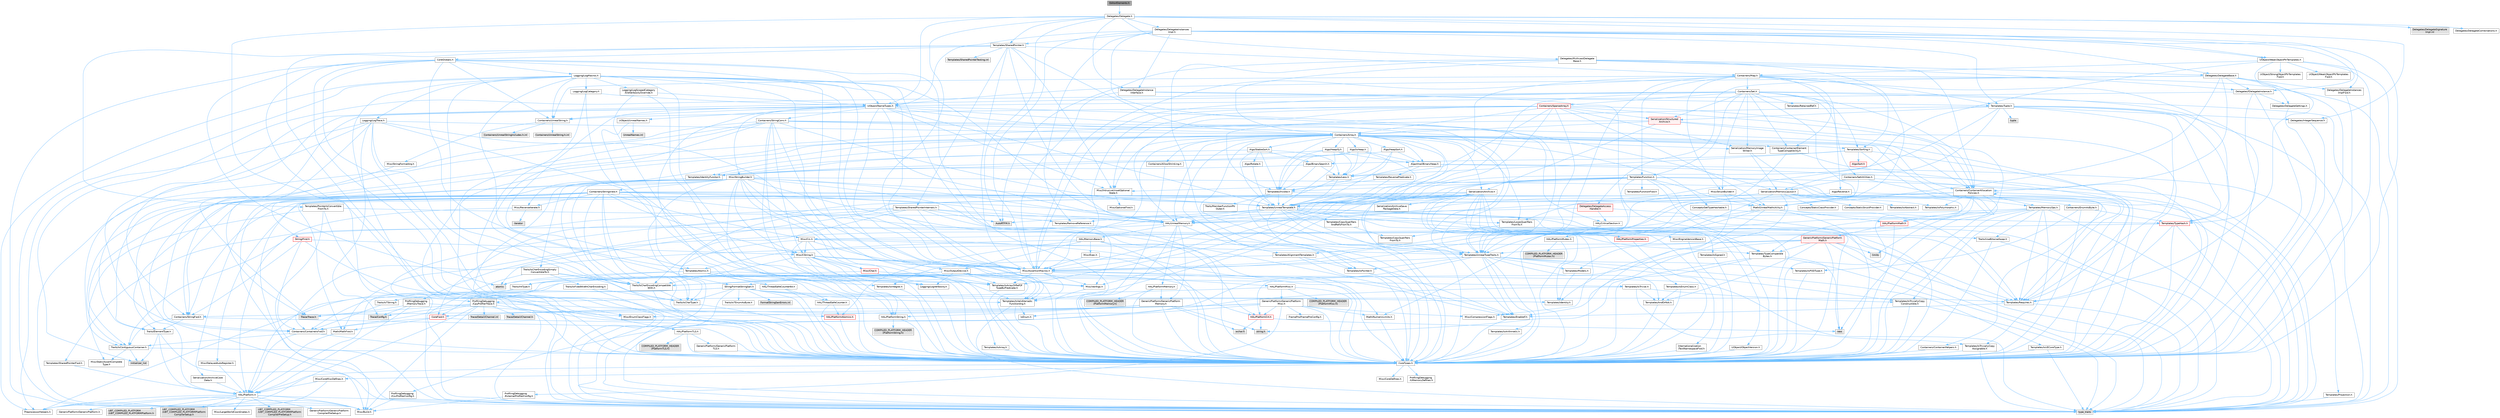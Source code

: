 digraph "EditorElements.h"
{
 // INTERACTIVE_SVG=YES
 // LATEX_PDF_SIZE
  bgcolor="transparent";
  edge [fontname=Helvetica,fontsize=10,labelfontname=Helvetica,labelfontsize=10];
  node [fontname=Helvetica,fontsize=10,shape=box,height=0.2,width=0.4];
  Node1 [id="Node000001",label="EditorElements.h",height=0.2,width=0.4,color="gray40", fillcolor="grey60", style="filled", fontcolor="black",tooltip=" "];
  Node1 -> Node2 [id="edge1_Node000001_Node000002",color="steelblue1",style="solid",tooltip=" "];
  Node2 [id="Node000002",label="Delegates/Delegate.h",height=0.2,width=0.4,color="grey40", fillcolor="white", style="filled",URL="$d4/d80/Delegate_8h.html",tooltip=" "];
  Node2 -> Node3 [id="edge2_Node000002_Node000003",color="steelblue1",style="solid",tooltip=" "];
  Node3 [id="Node000003",label="CoreTypes.h",height=0.2,width=0.4,color="grey40", fillcolor="white", style="filled",URL="$dc/dec/CoreTypes_8h.html",tooltip=" "];
  Node3 -> Node4 [id="edge3_Node000003_Node000004",color="steelblue1",style="solid",tooltip=" "];
  Node4 [id="Node000004",label="HAL/Platform.h",height=0.2,width=0.4,color="grey40", fillcolor="white", style="filled",URL="$d9/dd0/Platform_8h.html",tooltip=" "];
  Node4 -> Node5 [id="edge4_Node000004_Node000005",color="steelblue1",style="solid",tooltip=" "];
  Node5 [id="Node000005",label="Misc/Build.h",height=0.2,width=0.4,color="grey40", fillcolor="white", style="filled",URL="$d3/dbb/Build_8h.html",tooltip=" "];
  Node4 -> Node6 [id="edge5_Node000004_Node000006",color="steelblue1",style="solid",tooltip=" "];
  Node6 [id="Node000006",label="Misc/LargeWorldCoordinates.h",height=0.2,width=0.4,color="grey40", fillcolor="white", style="filled",URL="$d2/dcb/LargeWorldCoordinates_8h.html",tooltip=" "];
  Node4 -> Node7 [id="edge6_Node000004_Node000007",color="steelblue1",style="solid",tooltip=" "];
  Node7 [id="Node000007",label="type_traits",height=0.2,width=0.4,color="grey60", fillcolor="#E0E0E0", style="filled",tooltip=" "];
  Node4 -> Node8 [id="edge7_Node000004_Node000008",color="steelblue1",style="solid",tooltip=" "];
  Node8 [id="Node000008",label="PreprocessorHelpers.h",height=0.2,width=0.4,color="grey40", fillcolor="white", style="filled",URL="$db/ddb/PreprocessorHelpers_8h.html",tooltip=" "];
  Node4 -> Node9 [id="edge8_Node000004_Node000009",color="steelblue1",style="solid",tooltip=" "];
  Node9 [id="Node000009",label="UBT_COMPILED_PLATFORM\l/UBT_COMPILED_PLATFORMPlatform\lCompilerPreSetup.h",height=0.2,width=0.4,color="grey60", fillcolor="#E0E0E0", style="filled",tooltip=" "];
  Node4 -> Node10 [id="edge9_Node000004_Node000010",color="steelblue1",style="solid",tooltip=" "];
  Node10 [id="Node000010",label="GenericPlatform/GenericPlatform\lCompilerPreSetup.h",height=0.2,width=0.4,color="grey40", fillcolor="white", style="filled",URL="$d9/dc8/GenericPlatformCompilerPreSetup_8h.html",tooltip=" "];
  Node4 -> Node11 [id="edge10_Node000004_Node000011",color="steelblue1",style="solid",tooltip=" "];
  Node11 [id="Node000011",label="GenericPlatform/GenericPlatform.h",height=0.2,width=0.4,color="grey40", fillcolor="white", style="filled",URL="$d6/d84/GenericPlatform_8h.html",tooltip=" "];
  Node4 -> Node12 [id="edge11_Node000004_Node000012",color="steelblue1",style="solid",tooltip=" "];
  Node12 [id="Node000012",label="UBT_COMPILED_PLATFORM\l/UBT_COMPILED_PLATFORMPlatform.h",height=0.2,width=0.4,color="grey60", fillcolor="#E0E0E0", style="filled",tooltip=" "];
  Node4 -> Node13 [id="edge12_Node000004_Node000013",color="steelblue1",style="solid",tooltip=" "];
  Node13 [id="Node000013",label="UBT_COMPILED_PLATFORM\l/UBT_COMPILED_PLATFORMPlatform\lCompilerSetup.h",height=0.2,width=0.4,color="grey60", fillcolor="#E0E0E0", style="filled",tooltip=" "];
  Node3 -> Node14 [id="edge13_Node000003_Node000014",color="steelblue1",style="solid",tooltip=" "];
  Node14 [id="Node000014",label="ProfilingDebugging\l/UMemoryDefines.h",height=0.2,width=0.4,color="grey40", fillcolor="white", style="filled",URL="$d2/da2/UMemoryDefines_8h.html",tooltip=" "];
  Node3 -> Node15 [id="edge14_Node000003_Node000015",color="steelblue1",style="solid",tooltip=" "];
  Node15 [id="Node000015",label="Misc/CoreMiscDefines.h",height=0.2,width=0.4,color="grey40", fillcolor="white", style="filled",URL="$da/d38/CoreMiscDefines_8h.html",tooltip=" "];
  Node15 -> Node4 [id="edge15_Node000015_Node000004",color="steelblue1",style="solid",tooltip=" "];
  Node15 -> Node8 [id="edge16_Node000015_Node000008",color="steelblue1",style="solid",tooltip=" "];
  Node3 -> Node16 [id="edge17_Node000003_Node000016",color="steelblue1",style="solid",tooltip=" "];
  Node16 [id="Node000016",label="Misc/CoreDefines.h",height=0.2,width=0.4,color="grey40", fillcolor="white", style="filled",URL="$d3/dd2/CoreDefines_8h.html",tooltip=" "];
  Node2 -> Node17 [id="edge18_Node000002_Node000017",color="steelblue1",style="solid",tooltip=" "];
  Node17 [id="Node000017",label="Misc/AssertionMacros.h",height=0.2,width=0.4,color="grey40", fillcolor="white", style="filled",URL="$d0/dfa/AssertionMacros_8h.html",tooltip=" "];
  Node17 -> Node3 [id="edge19_Node000017_Node000003",color="steelblue1",style="solid",tooltip=" "];
  Node17 -> Node4 [id="edge20_Node000017_Node000004",color="steelblue1",style="solid",tooltip=" "];
  Node17 -> Node18 [id="edge21_Node000017_Node000018",color="steelblue1",style="solid",tooltip=" "];
  Node18 [id="Node000018",label="HAL/PlatformMisc.h",height=0.2,width=0.4,color="grey40", fillcolor="white", style="filled",URL="$d0/df5/PlatformMisc_8h.html",tooltip=" "];
  Node18 -> Node3 [id="edge22_Node000018_Node000003",color="steelblue1",style="solid",tooltip=" "];
  Node18 -> Node19 [id="edge23_Node000018_Node000019",color="steelblue1",style="solid",tooltip=" "];
  Node19 [id="Node000019",label="GenericPlatform/GenericPlatform\lMisc.h",height=0.2,width=0.4,color="grey40", fillcolor="white", style="filled",URL="$db/d9a/GenericPlatformMisc_8h.html",tooltip=" "];
  Node19 -> Node20 [id="edge24_Node000019_Node000020",color="steelblue1",style="solid",tooltip=" "];
  Node20 [id="Node000020",label="Containers/StringFwd.h",height=0.2,width=0.4,color="grey40", fillcolor="white", style="filled",URL="$df/d37/StringFwd_8h.html",tooltip=" "];
  Node20 -> Node3 [id="edge25_Node000020_Node000003",color="steelblue1",style="solid",tooltip=" "];
  Node20 -> Node21 [id="edge26_Node000020_Node000021",color="steelblue1",style="solid",tooltip=" "];
  Node21 [id="Node000021",label="Traits/ElementType.h",height=0.2,width=0.4,color="grey40", fillcolor="white", style="filled",URL="$d5/d4f/ElementType_8h.html",tooltip=" "];
  Node21 -> Node4 [id="edge27_Node000021_Node000004",color="steelblue1",style="solid",tooltip=" "];
  Node21 -> Node22 [id="edge28_Node000021_Node000022",color="steelblue1",style="solid",tooltip=" "];
  Node22 [id="Node000022",label="initializer_list",height=0.2,width=0.4,color="grey60", fillcolor="#E0E0E0", style="filled",tooltip=" "];
  Node21 -> Node7 [id="edge29_Node000021_Node000007",color="steelblue1",style="solid",tooltip=" "];
  Node20 -> Node23 [id="edge30_Node000020_Node000023",color="steelblue1",style="solid",tooltip=" "];
  Node23 [id="Node000023",label="Traits/IsContiguousContainer.h",height=0.2,width=0.4,color="grey40", fillcolor="white", style="filled",URL="$d5/d3c/IsContiguousContainer_8h.html",tooltip=" "];
  Node23 -> Node3 [id="edge31_Node000023_Node000003",color="steelblue1",style="solid",tooltip=" "];
  Node23 -> Node24 [id="edge32_Node000023_Node000024",color="steelblue1",style="solid",tooltip=" "];
  Node24 [id="Node000024",label="Misc/StaticAssertComplete\lType.h",height=0.2,width=0.4,color="grey40", fillcolor="white", style="filled",URL="$d5/d4e/StaticAssertCompleteType_8h.html",tooltip=" "];
  Node23 -> Node22 [id="edge33_Node000023_Node000022",color="steelblue1",style="solid",tooltip=" "];
  Node19 -> Node25 [id="edge34_Node000019_Node000025",color="steelblue1",style="solid",tooltip=" "];
  Node25 [id="Node000025",label="CoreFwd.h",height=0.2,width=0.4,color="red", fillcolor="#FFF0F0", style="filled",URL="$d1/d1e/CoreFwd_8h.html",tooltip=" "];
  Node25 -> Node3 [id="edge35_Node000025_Node000003",color="steelblue1",style="solid",tooltip=" "];
  Node25 -> Node26 [id="edge36_Node000025_Node000026",color="steelblue1",style="solid",tooltip=" "];
  Node26 [id="Node000026",label="Containers/ContainersFwd.h",height=0.2,width=0.4,color="grey40", fillcolor="white", style="filled",URL="$d4/d0a/ContainersFwd_8h.html",tooltip=" "];
  Node26 -> Node4 [id="edge37_Node000026_Node000004",color="steelblue1",style="solid",tooltip=" "];
  Node26 -> Node3 [id="edge38_Node000026_Node000003",color="steelblue1",style="solid",tooltip=" "];
  Node26 -> Node23 [id="edge39_Node000026_Node000023",color="steelblue1",style="solid",tooltip=" "];
  Node25 -> Node27 [id="edge40_Node000025_Node000027",color="steelblue1",style="solid",tooltip=" "];
  Node27 [id="Node000027",label="Math/MathFwd.h",height=0.2,width=0.4,color="grey40", fillcolor="white", style="filled",URL="$d2/d10/MathFwd_8h.html",tooltip=" "];
  Node27 -> Node4 [id="edge41_Node000027_Node000004",color="steelblue1",style="solid",tooltip=" "];
  Node19 -> Node3 [id="edge42_Node000019_Node000003",color="steelblue1",style="solid",tooltip=" "];
  Node19 -> Node29 [id="edge43_Node000019_Node000029",color="steelblue1",style="solid",tooltip=" "];
  Node29 [id="Node000029",label="FramePro/FrameProConfig.h",height=0.2,width=0.4,color="grey40", fillcolor="white", style="filled",URL="$d7/d90/FrameProConfig_8h.html",tooltip=" "];
  Node19 -> Node30 [id="edge44_Node000019_Node000030",color="steelblue1",style="solid",tooltip=" "];
  Node30 [id="Node000030",label="HAL/PlatformCrt.h",height=0.2,width=0.4,color="red", fillcolor="#FFF0F0", style="filled",URL="$d8/d75/PlatformCrt_8h.html",tooltip=" "];
  Node30 -> Node31 [id="edge45_Node000030_Node000031",color="steelblue1",style="solid",tooltip=" "];
  Node31 [id="Node000031",label="new",height=0.2,width=0.4,color="grey60", fillcolor="#E0E0E0", style="filled",tooltip=" "];
  Node30 -> Node32 [id="edge46_Node000030_Node000032",color="steelblue1",style="solid",tooltip=" "];
  Node32 [id="Node000032",label="wchar.h",height=0.2,width=0.4,color="grey60", fillcolor="#E0E0E0", style="filled",tooltip=" "];
  Node30 -> Node39 [id="edge47_Node000030_Node000039",color="steelblue1",style="solid",tooltip=" "];
  Node39 [id="Node000039",label="string.h",height=0.2,width=0.4,color="grey60", fillcolor="#E0E0E0", style="filled",tooltip=" "];
  Node19 -> Node40 [id="edge48_Node000019_Node000040",color="steelblue1",style="solid",tooltip=" "];
  Node40 [id="Node000040",label="Math/NumericLimits.h",height=0.2,width=0.4,color="grey40", fillcolor="white", style="filled",URL="$df/d1b/NumericLimits_8h.html",tooltip=" "];
  Node40 -> Node3 [id="edge49_Node000040_Node000003",color="steelblue1",style="solid",tooltip=" "];
  Node19 -> Node41 [id="edge50_Node000019_Node000041",color="steelblue1",style="solid",tooltip=" "];
  Node41 [id="Node000041",label="Misc/CompressionFlags.h",height=0.2,width=0.4,color="grey40", fillcolor="white", style="filled",URL="$d9/d76/CompressionFlags_8h.html",tooltip=" "];
  Node19 -> Node42 [id="edge51_Node000019_Node000042",color="steelblue1",style="solid",tooltip=" "];
  Node42 [id="Node000042",label="Misc/EnumClassFlags.h",height=0.2,width=0.4,color="grey40", fillcolor="white", style="filled",URL="$d8/de7/EnumClassFlags_8h.html",tooltip=" "];
  Node19 -> Node43 [id="edge52_Node000019_Node000043",color="steelblue1",style="solid",tooltip=" "];
  Node43 [id="Node000043",label="ProfilingDebugging\l/CsvProfilerConfig.h",height=0.2,width=0.4,color="grey40", fillcolor="white", style="filled",URL="$d3/d88/CsvProfilerConfig_8h.html",tooltip=" "];
  Node43 -> Node5 [id="edge53_Node000043_Node000005",color="steelblue1",style="solid",tooltip=" "];
  Node19 -> Node44 [id="edge54_Node000019_Node000044",color="steelblue1",style="solid",tooltip=" "];
  Node44 [id="Node000044",label="ProfilingDebugging\l/ExternalProfilerConfig.h",height=0.2,width=0.4,color="grey40", fillcolor="white", style="filled",URL="$d3/dbb/ExternalProfilerConfig_8h.html",tooltip=" "];
  Node44 -> Node5 [id="edge55_Node000044_Node000005",color="steelblue1",style="solid",tooltip=" "];
  Node18 -> Node45 [id="edge56_Node000018_Node000045",color="steelblue1",style="solid",tooltip=" "];
  Node45 [id="Node000045",label="COMPILED_PLATFORM_HEADER\l(PlatformMisc.h)",height=0.2,width=0.4,color="grey60", fillcolor="#E0E0E0", style="filled",tooltip=" "];
  Node18 -> Node46 [id="edge57_Node000018_Node000046",color="steelblue1",style="solid",tooltip=" "];
  Node46 [id="Node000046",label="ProfilingDebugging\l/CpuProfilerTrace.h",height=0.2,width=0.4,color="grey40", fillcolor="white", style="filled",URL="$da/dcb/CpuProfilerTrace_8h.html",tooltip=" "];
  Node46 -> Node3 [id="edge58_Node000046_Node000003",color="steelblue1",style="solid",tooltip=" "];
  Node46 -> Node26 [id="edge59_Node000046_Node000026",color="steelblue1",style="solid",tooltip=" "];
  Node46 -> Node47 [id="edge60_Node000046_Node000047",color="steelblue1",style="solid",tooltip=" "];
  Node47 [id="Node000047",label="HAL/PlatformAtomics.h",height=0.2,width=0.4,color="red", fillcolor="#FFF0F0", style="filled",URL="$d3/d36/PlatformAtomics_8h.html",tooltip=" "];
  Node47 -> Node3 [id="edge61_Node000047_Node000003",color="steelblue1",style="solid",tooltip=" "];
  Node46 -> Node8 [id="edge62_Node000046_Node000008",color="steelblue1",style="solid",tooltip=" "];
  Node46 -> Node5 [id="edge63_Node000046_Node000005",color="steelblue1",style="solid",tooltip=" "];
  Node46 -> Node50 [id="edge64_Node000046_Node000050",color="steelblue1",style="solid",tooltip=" "];
  Node50 [id="Node000050",label="Trace/Config.h",height=0.2,width=0.4,color="grey60", fillcolor="#E0E0E0", style="filled",tooltip=" "];
  Node46 -> Node51 [id="edge65_Node000046_Node000051",color="steelblue1",style="solid",tooltip=" "];
  Node51 [id="Node000051",label="Trace/Detail/Channel.h",height=0.2,width=0.4,color="grey60", fillcolor="#E0E0E0", style="filled",tooltip=" "];
  Node46 -> Node52 [id="edge66_Node000046_Node000052",color="steelblue1",style="solid",tooltip=" "];
  Node52 [id="Node000052",label="Trace/Detail/Channel.inl",height=0.2,width=0.4,color="grey60", fillcolor="#E0E0E0", style="filled",tooltip=" "];
  Node46 -> Node53 [id="edge67_Node000046_Node000053",color="steelblue1",style="solid",tooltip=" "];
  Node53 [id="Node000053",label="Trace/Trace.h",height=0.2,width=0.4,color="grey60", fillcolor="#E0E0E0", style="filled",tooltip=" "];
  Node17 -> Node8 [id="edge68_Node000017_Node000008",color="steelblue1",style="solid",tooltip=" "];
  Node17 -> Node54 [id="edge69_Node000017_Node000054",color="steelblue1",style="solid",tooltip=" "];
  Node54 [id="Node000054",label="Templates/EnableIf.h",height=0.2,width=0.4,color="grey40", fillcolor="white", style="filled",URL="$d7/d60/EnableIf_8h.html",tooltip=" "];
  Node54 -> Node3 [id="edge70_Node000054_Node000003",color="steelblue1",style="solid",tooltip=" "];
  Node17 -> Node55 [id="edge71_Node000017_Node000055",color="steelblue1",style="solid",tooltip=" "];
  Node55 [id="Node000055",label="Templates/IsArrayOrRefOf\lTypeByPredicate.h",height=0.2,width=0.4,color="grey40", fillcolor="white", style="filled",URL="$d6/da1/IsArrayOrRefOfTypeByPredicate_8h.html",tooltip=" "];
  Node55 -> Node3 [id="edge72_Node000055_Node000003",color="steelblue1",style="solid",tooltip=" "];
  Node17 -> Node56 [id="edge73_Node000017_Node000056",color="steelblue1",style="solid",tooltip=" "];
  Node56 [id="Node000056",label="Templates/IsValidVariadic\lFunctionArg.h",height=0.2,width=0.4,color="grey40", fillcolor="white", style="filled",URL="$d0/dc8/IsValidVariadicFunctionArg_8h.html",tooltip=" "];
  Node56 -> Node3 [id="edge74_Node000056_Node000003",color="steelblue1",style="solid",tooltip=" "];
  Node56 -> Node57 [id="edge75_Node000056_Node000057",color="steelblue1",style="solid",tooltip=" "];
  Node57 [id="Node000057",label="IsEnum.h",height=0.2,width=0.4,color="grey40", fillcolor="white", style="filled",URL="$d4/de5/IsEnum_8h.html",tooltip=" "];
  Node56 -> Node7 [id="edge76_Node000056_Node000007",color="steelblue1",style="solid",tooltip=" "];
  Node17 -> Node58 [id="edge77_Node000017_Node000058",color="steelblue1",style="solid",tooltip=" "];
  Node58 [id="Node000058",label="Traits/IsCharEncodingCompatible\lWith.h",height=0.2,width=0.4,color="grey40", fillcolor="white", style="filled",URL="$df/dd1/IsCharEncodingCompatibleWith_8h.html",tooltip=" "];
  Node58 -> Node7 [id="edge78_Node000058_Node000007",color="steelblue1",style="solid",tooltip=" "];
  Node58 -> Node59 [id="edge79_Node000058_Node000059",color="steelblue1",style="solid",tooltip=" "];
  Node59 [id="Node000059",label="Traits/IsCharType.h",height=0.2,width=0.4,color="grey40", fillcolor="white", style="filled",URL="$db/d51/IsCharType_8h.html",tooltip=" "];
  Node59 -> Node3 [id="edge80_Node000059_Node000003",color="steelblue1",style="solid",tooltip=" "];
  Node17 -> Node60 [id="edge81_Node000017_Node000060",color="steelblue1",style="solid",tooltip=" "];
  Node60 [id="Node000060",label="Misc/VarArgs.h",height=0.2,width=0.4,color="grey40", fillcolor="white", style="filled",URL="$d5/d6f/VarArgs_8h.html",tooltip=" "];
  Node60 -> Node3 [id="edge82_Node000060_Node000003",color="steelblue1",style="solid",tooltip=" "];
  Node17 -> Node61 [id="edge83_Node000017_Node000061",color="steelblue1",style="solid",tooltip=" "];
  Node61 [id="Node000061",label="String/FormatStringSan.h",height=0.2,width=0.4,color="grey40", fillcolor="white", style="filled",URL="$d3/d8b/FormatStringSan_8h.html",tooltip=" "];
  Node61 -> Node7 [id="edge84_Node000061_Node000007",color="steelblue1",style="solid",tooltip=" "];
  Node61 -> Node3 [id="edge85_Node000061_Node000003",color="steelblue1",style="solid",tooltip=" "];
  Node61 -> Node62 [id="edge86_Node000061_Node000062",color="steelblue1",style="solid",tooltip=" "];
  Node62 [id="Node000062",label="Templates/Requires.h",height=0.2,width=0.4,color="grey40", fillcolor="white", style="filled",URL="$dc/d96/Requires_8h.html",tooltip=" "];
  Node62 -> Node54 [id="edge87_Node000062_Node000054",color="steelblue1",style="solid",tooltip=" "];
  Node62 -> Node7 [id="edge88_Node000062_Node000007",color="steelblue1",style="solid",tooltip=" "];
  Node61 -> Node63 [id="edge89_Node000061_Node000063",color="steelblue1",style="solid",tooltip=" "];
  Node63 [id="Node000063",label="Templates/Identity.h",height=0.2,width=0.4,color="grey40", fillcolor="white", style="filled",URL="$d0/dd5/Identity_8h.html",tooltip=" "];
  Node61 -> Node56 [id="edge90_Node000061_Node000056",color="steelblue1",style="solid",tooltip=" "];
  Node61 -> Node59 [id="edge91_Node000061_Node000059",color="steelblue1",style="solid",tooltip=" "];
  Node61 -> Node64 [id="edge92_Node000061_Node000064",color="steelblue1",style="solid",tooltip=" "];
  Node64 [id="Node000064",label="Traits/IsTEnumAsByte.h",height=0.2,width=0.4,color="grey40", fillcolor="white", style="filled",URL="$d1/de6/IsTEnumAsByte_8h.html",tooltip=" "];
  Node61 -> Node65 [id="edge93_Node000061_Node000065",color="steelblue1",style="solid",tooltip=" "];
  Node65 [id="Node000065",label="Traits/IsTString.h",height=0.2,width=0.4,color="grey40", fillcolor="white", style="filled",URL="$d0/df8/IsTString_8h.html",tooltip=" "];
  Node65 -> Node26 [id="edge94_Node000065_Node000026",color="steelblue1",style="solid",tooltip=" "];
  Node61 -> Node26 [id="edge95_Node000061_Node000026",color="steelblue1",style="solid",tooltip=" "];
  Node61 -> Node66 [id="edge96_Node000061_Node000066",color="steelblue1",style="solid",tooltip=" "];
  Node66 [id="Node000066",label="FormatStringSanErrors.inl",height=0.2,width=0.4,color="grey60", fillcolor="#E0E0E0", style="filled",tooltip=" "];
  Node17 -> Node67 [id="edge97_Node000017_Node000067",color="steelblue1",style="solid",tooltip=" "];
  Node67 [id="Node000067",label="atomic",height=0.2,width=0.4,color="grey60", fillcolor="#E0E0E0", style="filled",tooltip=" "];
  Node2 -> Node68 [id="edge98_Node000002_Node000068",color="steelblue1",style="solid",tooltip=" "];
  Node68 [id="Node000068",label="UObject/NameTypes.h",height=0.2,width=0.4,color="grey40", fillcolor="white", style="filled",URL="$d6/d35/NameTypes_8h.html",tooltip=" "];
  Node68 -> Node3 [id="edge99_Node000068_Node000003",color="steelblue1",style="solid",tooltip=" "];
  Node68 -> Node17 [id="edge100_Node000068_Node000017",color="steelblue1",style="solid",tooltip=" "];
  Node68 -> Node69 [id="edge101_Node000068_Node000069",color="steelblue1",style="solid",tooltip=" "];
  Node69 [id="Node000069",label="HAL/UnrealMemory.h",height=0.2,width=0.4,color="grey40", fillcolor="white", style="filled",URL="$d9/d96/UnrealMemory_8h.html",tooltip=" "];
  Node69 -> Node3 [id="edge102_Node000069_Node000003",color="steelblue1",style="solid",tooltip=" "];
  Node69 -> Node70 [id="edge103_Node000069_Node000070",color="steelblue1",style="solid",tooltip=" "];
  Node70 [id="Node000070",label="GenericPlatform/GenericPlatform\lMemory.h",height=0.2,width=0.4,color="grey40", fillcolor="white", style="filled",URL="$dd/d22/GenericPlatformMemory_8h.html",tooltip=" "];
  Node70 -> Node25 [id="edge104_Node000070_Node000025",color="steelblue1",style="solid",tooltip=" "];
  Node70 -> Node3 [id="edge105_Node000070_Node000003",color="steelblue1",style="solid",tooltip=" "];
  Node70 -> Node71 [id="edge106_Node000070_Node000071",color="steelblue1",style="solid",tooltip=" "];
  Node71 [id="Node000071",label="HAL/PlatformString.h",height=0.2,width=0.4,color="grey40", fillcolor="white", style="filled",URL="$db/db5/PlatformString_8h.html",tooltip=" "];
  Node71 -> Node3 [id="edge107_Node000071_Node000003",color="steelblue1",style="solid",tooltip=" "];
  Node71 -> Node72 [id="edge108_Node000071_Node000072",color="steelblue1",style="solid",tooltip=" "];
  Node72 [id="Node000072",label="COMPILED_PLATFORM_HEADER\l(PlatformString.h)",height=0.2,width=0.4,color="grey60", fillcolor="#E0E0E0", style="filled",tooltip=" "];
  Node70 -> Node39 [id="edge109_Node000070_Node000039",color="steelblue1",style="solid",tooltip=" "];
  Node70 -> Node32 [id="edge110_Node000070_Node000032",color="steelblue1",style="solid",tooltip=" "];
  Node69 -> Node73 [id="edge111_Node000069_Node000073",color="steelblue1",style="solid",tooltip=" "];
  Node73 [id="Node000073",label="HAL/MemoryBase.h",height=0.2,width=0.4,color="grey40", fillcolor="white", style="filled",URL="$d6/d9f/MemoryBase_8h.html",tooltip=" "];
  Node73 -> Node3 [id="edge112_Node000073_Node000003",color="steelblue1",style="solid",tooltip=" "];
  Node73 -> Node47 [id="edge113_Node000073_Node000047",color="steelblue1",style="solid",tooltip=" "];
  Node73 -> Node30 [id="edge114_Node000073_Node000030",color="steelblue1",style="solid",tooltip=" "];
  Node73 -> Node74 [id="edge115_Node000073_Node000074",color="steelblue1",style="solid",tooltip=" "];
  Node74 [id="Node000074",label="Misc/Exec.h",height=0.2,width=0.4,color="grey40", fillcolor="white", style="filled",URL="$de/ddb/Exec_8h.html",tooltip=" "];
  Node74 -> Node3 [id="edge116_Node000074_Node000003",color="steelblue1",style="solid",tooltip=" "];
  Node74 -> Node17 [id="edge117_Node000074_Node000017",color="steelblue1",style="solid",tooltip=" "];
  Node73 -> Node75 [id="edge118_Node000073_Node000075",color="steelblue1",style="solid",tooltip=" "];
  Node75 [id="Node000075",label="Misc/OutputDevice.h",height=0.2,width=0.4,color="grey40", fillcolor="white", style="filled",URL="$d7/d32/OutputDevice_8h.html",tooltip=" "];
  Node75 -> Node25 [id="edge119_Node000075_Node000025",color="steelblue1",style="solid",tooltip=" "];
  Node75 -> Node3 [id="edge120_Node000075_Node000003",color="steelblue1",style="solid",tooltip=" "];
  Node75 -> Node76 [id="edge121_Node000075_Node000076",color="steelblue1",style="solid",tooltip=" "];
  Node76 [id="Node000076",label="Logging/LogVerbosity.h",height=0.2,width=0.4,color="grey40", fillcolor="white", style="filled",URL="$d2/d8f/LogVerbosity_8h.html",tooltip=" "];
  Node76 -> Node3 [id="edge122_Node000076_Node000003",color="steelblue1",style="solid",tooltip=" "];
  Node75 -> Node60 [id="edge123_Node000075_Node000060",color="steelblue1",style="solid",tooltip=" "];
  Node75 -> Node55 [id="edge124_Node000075_Node000055",color="steelblue1",style="solid",tooltip=" "];
  Node75 -> Node56 [id="edge125_Node000075_Node000056",color="steelblue1",style="solid",tooltip=" "];
  Node75 -> Node58 [id="edge126_Node000075_Node000058",color="steelblue1",style="solid",tooltip=" "];
  Node73 -> Node77 [id="edge127_Node000073_Node000077",color="steelblue1",style="solid",tooltip=" "];
  Node77 [id="Node000077",label="Templates/Atomic.h",height=0.2,width=0.4,color="grey40", fillcolor="white", style="filled",URL="$d3/d91/Atomic_8h.html",tooltip=" "];
  Node77 -> Node78 [id="edge128_Node000077_Node000078",color="steelblue1",style="solid",tooltip=" "];
  Node78 [id="Node000078",label="HAL/ThreadSafeCounter.h",height=0.2,width=0.4,color="grey40", fillcolor="white", style="filled",URL="$dc/dc9/ThreadSafeCounter_8h.html",tooltip=" "];
  Node78 -> Node3 [id="edge129_Node000078_Node000003",color="steelblue1",style="solid",tooltip=" "];
  Node78 -> Node47 [id="edge130_Node000078_Node000047",color="steelblue1",style="solid",tooltip=" "];
  Node77 -> Node79 [id="edge131_Node000077_Node000079",color="steelblue1",style="solid",tooltip=" "];
  Node79 [id="Node000079",label="HAL/ThreadSafeCounter64.h",height=0.2,width=0.4,color="grey40", fillcolor="white", style="filled",URL="$d0/d12/ThreadSafeCounter64_8h.html",tooltip=" "];
  Node79 -> Node3 [id="edge132_Node000079_Node000003",color="steelblue1",style="solid",tooltip=" "];
  Node79 -> Node78 [id="edge133_Node000079_Node000078",color="steelblue1",style="solid",tooltip=" "];
  Node77 -> Node80 [id="edge134_Node000077_Node000080",color="steelblue1",style="solid",tooltip=" "];
  Node80 [id="Node000080",label="Templates/IsIntegral.h",height=0.2,width=0.4,color="grey40", fillcolor="white", style="filled",URL="$da/d64/IsIntegral_8h.html",tooltip=" "];
  Node80 -> Node3 [id="edge135_Node000080_Node000003",color="steelblue1",style="solid",tooltip=" "];
  Node77 -> Node81 [id="edge136_Node000077_Node000081",color="steelblue1",style="solid",tooltip=" "];
  Node81 [id="Node000081",label="Templates/IsTrivial.h",height=0.2,width=0.4,color="grey40", fillcolor="white", style="filled",URL="$da/d4c/IsTrivial_8h.html",tooltip=" "];
  Node81 -> Node82 [id="edge137_Node000081_Node000082",color="steelblue1",style="solid",tooltip=" "];
  Node82 [id="Node000082",label="Templates/AndOrNot.h",height=0.2,width=0.4,color="grey40", fillcolor="white", style="filled",URL="$db/d0a/AndOrNot_8h.html",tooltip=" "];
  Node82 -> Node3 [id="edge138_Node000082_Node000003",color="steelblue1",style="solid",tooltip=" "];
  Node81 -> Node83 [id="edge139_Node000081_Node000083",color="steelblue1",style="solid",tooltip=" "];
  Node83 [id="Node000083",label="Templates/IsTriviallyCopy\lConstructible.h",height=0.2,width=0.4,color="grey40", fillcolor="white", style="filled",URL="$d3/d78/IsTriviallyCopyConstructible_8h.html",tooltip=" "];
  Node83 -> Node3 [id="edge140_Node000083_Node000003",color="steelblue1",style="solid",tooltip=" "];
  Node83 -> Node7 [id="edge141_Node000083_Node000007",color="steelblue1",style="solid",tooltip=" "];
  Node81 -> Node84 [id="edge142_Node000081_Node000084",color="steelblue1",style="solid",tooltip=" "];
  Node84 [id="Node000084",label="Templates/IsTriviallyCopy\lAssignable.h",height=0.2,width=0.4,color="grey40", fillcolor="white", style="filled",URL="$d2/df2/IsTriviallyCopyAssignable_8h.html",tooltip=" "];
  Node84 -> Node3 [id="edge143_Node000084_Node000003",color="steelblue1",style="solid",tooltip=" "];
  Node84 -> Node7 [id="edge144_Node000084_Node000007",color="steelblue1",style="solid",tooltip=" "];
  Node81 -> Node7 [id="edge145_Node000081_Node000007",color="steelblue1",style="solid",tooltip=" "];
  Node77 -> Node85 [id="edge146_Node000077_Node000085",color="steelblue1",style="solid",tooltip=" "];
  Node85 [id="Node000085",label="Traits/IntType.h",height=0.2,width=0.4,color="grey40", fillcolor="white", style="filled",URL="$d7/deb/IntType_8h.html",tooltip=" "];
  Node85 -> Node4 [id="edge147_Node000085_Node000004",color="steelblue1",style="solid",tooltip=" "];
  Node77 -> Node67 [id="edge148_Node000077_Node000067",color="steelblue1",style="solid",tooltip=" "];
  Node69 -> Node86 [id="edge149_Node000069_Node000086",color="steelblue1",style="solid",tooltip=" "];
  Node86 [id="Node000086",label="HAL/PlatformMemory.h",height=0.2,width=0.4,color="grey40", fillcolor="white", style="filled",URL="$de/d68/PlatformMemory_8h.html",tooltip=" "];
  Node86 -> Node3 [id="edge150_Node000086_Node000003",color="steelblue1",style="solid",tooltip=" "];
  Node86 -> Node70 [id="edge151_Node000086_Node000070",color="steelblue1",style="solid",tooltip=" "];
  Node86 -> Node87 [id="edge152_Node000086_Node000087",color="steelblue1",style="solid",tooltip=" "];
  Node87 [id="Node000087",label="COMPILED_PLATFORM_HEADER\l(PlatformMemory.h)",height=0.2,width=0.4,color="grey60", fillcolor="#E0E0E0", style="filled",tooltip=" "];
  Node69 -> Node88 [id="edge153_Node000069_Node000088",color="steelblue1",style="solid",tooltip=" "];
  Node88 [id="Node000088",label="ProfilingDebugging\l/MemoryTrace.h",height=0.2,width=0.4,color="grey40", fillcolor="white", style="filled",URL="$da/dd7/MemoryTrace_8h.html",tooltip=" "];
  Node88 -> Node4 [id="edge154_Node000088_Node000004",color="steelblue1",style="solid",tooltip=" "];
  Node88 -> Node42 [id="edge155_Node000088_Node000042",color="steelblue1",style="solid",tooltip=" "];
  Node88 -> Node50 [id="edge156_Node000088_Node000050",color="steelblue1",style="solid",tooltip=" "];
  Node88 -> Node53 [id="edge157_Node000088_Node000053",color="steelblue1",style="solid",tooltip=" "];
  Node69 -> Node89 [id="edge158_Node000069_Node000089",color="steelblue1",style="solid",tooltip=" "];
  Node89 [id="Node000089",label="Templates/IsPointer.h",height=0.2,width=0.4,color="grey40", fillcolor="white", style="filled",URL="$d7/d05/IsPointer_8h.html",tooltip=" "];
  Node89 -> Node3 [id="edge159_Node000089_Node000003",color="steelblue1",style="solid",tooltip=" "];
  Node68 -> Node90 [id="edge160_Node000068_Node000090",color="steelblue1",style="solid",tooltip=" "];
  Node90 [id="Node000090",label="Templates/UnrealTypeTraits.h",height=0.2,width=0.4,color="grey40", fillcolor="white", style="filled",URL="$d2/d2d/UnrealTypeTraits_8h.html",tooltip=" "];
  Node90 -> Node3 [id="edge161_Node000090_Node000003",color="steelblue1",style="solid",tooltip=" "];
  Node90 -> Node89 [id="edge162_Node000090_Node000089",color="steelblue1",style="solid",tooltip=" "];
  Node90 -> Node17 [id="edge163_Node000090_Node000017",color="steelblue1",style="solid",tooltip=" "];
  Node90 -> Node82 [id="edge164_Node000090_Node000082",color="steelblue1",style="solid",tooltip=" "];
  Node90 -> Node54 [id="edge165_Node000090_Node000054",color="steelblue1",style="solid",tooltip=" "];
  Node90 -> Node91 [id="edge166_Node000090_Node000091",color="steelblue1",style="solid",tooltip=" "];
  Node91 [id="Node000091",label="Templates/IsArithmetic.h",height=0.2,width=0.4,color="grey40", fillcolor="white", style="filled",URL="$d2/d5d/IsArithmetic_8h.html",tooltip=" "];
  Node91 -> Node3 [id="edge167_Node000091_Node000003",color="steelblue1",style="solid",tooltip=" "];
  Node90 -> Node57 [id="edge168_Node000090_Node000057",color="steelblue1",style="solid",tooltip=" "];
  Node90 -> Node92 [id="edge169_Node000090_Node000092",color="steelblue1",style="solid",tooltip=" "];
  Node92 [id="Node000092",label="Templates/Models.h",height=0.2,width=0.4,color="grey40", fillcolor="white", style="filled",URL="$d3/d0c/Models_8h.html",tooltip=" "];
  Node92 -> Node63 [id="edge170_Node000092_Node000063",color="steelblue1",style="solid",tooltip=" "];
  Node90 -> Node93 [id="edge171_Node000090_Node000093",color="steelblue1",style="solid",tooltip=" "];
  Node93 [id="Node000093",label="Templates/IsPODType.h",height=0.2,width=0.4,color="grey40", fillcolor="white", style="filled",URL="$d7/db1/IsPODType_8h.html",tooltip=" "];
  Node93 -> Node3 [id="edge172_Node000093_Node000003",color="steelblue1",style="solid",tooltip=" "];
  Node90 -> Node94 [id="edge173_Node000090_Node000094",color="steelblue1",style="solid",tooltip=" "];
  Node94 [id="Node000094",label="Templates/IsUECoreType.h",height=0.2,width=0.4,color="grey40", fillcolor="white", style="filled",URL="$d1/db8/IsUECoreType_8h.html",tooltip=" "];
  Node94 -> Node3 [id="edge174_Node000094_Node000003",color="steelblue1",style="solid",tooltip=" "];
  Node94 -> Node7 [id="edge175_Node000094_Node000007",color="steelblue1",style="solid",tooltip=" "];
  Node90 -> Node83 [id="edge176_Node000090_Node000083",color="steelblue1",style="solid",tooltip=" "];
  Node68 -> Node95 [id="edge177_Node000068_Node000095",color="steelblue1",style="solid",tooltip=" "];
  Node95 [id="Node000095",label="Templates/UnrealTemplate.h",height=0.2,width=0.4,color="grey40", fillcolor="white", style="filled",URL="$d4/d24/UnrealTemplate_8h.html",tooltip=" "];
  Node95 -> Node3 [id="edge178_Node000095_Node000003",color="steelblue1",style="solid",tooltip=" "];
  Node95 -> Node89 [id="edge179_Node000095_Node000089",color="steelblue1",style="solid",tooltip=" "];
  Node95 -> Node69 [id="edge180_Node000095_Node000069",color="steelblue1",style="solid",tooltip=" "];
  Node95 -> Node96 [id="edge181_Node000095_Node000096",color="steelblue1",style="solid",tooltip=" "];
  Node96 [id="Node000096",label="Templates/CopyQualifiers\lAndRefsFromTo.h",height=0.2,width=0.4,color="grey40", fillcolor="white", style="filled",URL="$d3/db3/CopyQualifiersAndRefsFromTo_8h.html",tooltip=" "];
  Node96 -> Node97 [id="edge182_Node000096_Node000097",color="steelblue1",style="solid",tooltip=" "];
  Node97 [id="Node000097",label="Templates/CopyQualifiers\lFromTo.h",height=0.2,width=0.4,color="grey40", fillcolor="white", style="filled",URL="$d5/db4/CopyQualifiersFromTo_8h.html",tooltip=" "];
  Node95 -> Node90 [id="edge183_Node000095_Node000090",color="steelblue1",style="solid",tooltip=" "];
  Node95 -> Node98 [id="edge184_Node000095_Node000098",color="steelblue1",style="solid",tooltip=" "];
  Node98 [id="Node000098",label="Templates/RemoveReference.h",height=0.2,width=0.4,color="grey40", fillcolor="white", style="filled",URL="$da/dbe/RemoveReference_8h.html",tooltip=" "];
  Node98 -> Node3 [id="edge185_Node000098_Node000003",color="steelblue1",style="solid",tooltip=" "];
  Node95 -> Node62 [id="edge186_Node000095_Node000062",color="steelblue1",style="solid",tooltip=" "];
  Node95 -> Node99 [id="edge187_Node000095_Node000099",color="steelblue1",style="solid",tooltip=" "];
  Node99 [id="Node000099",label="Templates/TypeCompatible\lBytes.h",height=0.2,width=0.4,color="grey40", fillcolor="white", style="filled",URL="$df/d0a/TypeCompatibleBytes_8h.html",tooltip=" "];
  Node99 -> Node3 [id="edge188_Node000099_Node000003",color="steelblue1",style="solid",tooltip=" "];
  Node99 -> Node39 [id="edge189_Node000099_Node000039",color="steelblue1",style="solid",tooltip=" "];
  Node99 -> Node31 [id="edge190_Node000099_Node000031",color="steelblue1",style="solid",tooltip=" "];
  Node99 -> Node7 [id="edge191_Node000099_Node000007",color="steelblue1",style="solid",tooltip=" "];
  Node95 -> Node63 [id="edge192_Node000095_Node000063",color="steelblue1",style="solid",tooltip=" "];
  Node95 -> Node23 [id="edge193_Node000095_Node000023",color="steelblue1",style="solid",tooltip=" "];
  Node95 -> Node100 [id="edge194_Node000095_Node000100",color="steelblue1",style="solid",tooltip=" "];
  Node100 [id="Node000100",label="Traits/UseBitwiseSwap.h",height=0.2,width=0.4,color="grey40", fillcolor="white", style="filled",URL="$db/df3/UseBitwiseSwap_8h.html",tooltip=" "];
  Node100 -> Node3 [id="edge195_Node000100_Node000003",color="steelblue1",style="solid",tooltip=" "];
  Node100 -> Node7 [id="edge196_Node000100_Node000007",color="steelblue1",style="solid",tooltip=" "];
  Node95 -> Node7 [id="edge197_Node000095_Node000007",color="steelblue1",style="solid",tooltip=" "];
  Node68 -> Node101 [id="edge198_Node000068_Node000101",color="steelblue1",style="solid",tooltip=" "];
  Node101 [id="Node000101",label="Containers/UnrealString.h",height=0.2,width=0.4,color="grey40", fillcolor="white", style="filled",URL="$d5/dba/UnrealString_8h.html",tooltip=" "];
  Node101 -> Node102 [id="edge199_Node000101_Node000102",color="steelblue1",style="solid",tooltip=" "];
  Node102 [id="Node000102",label="Containers/UnrealStringIncludes.h.inl",height=0.2,width=0.4,color="grey60", fillcolor="#E0E0E0", style="filled",tooltip=" "];
  Node101 -> Node103 [id="edge200_Node000101_Node000103",color="steelblue1",style="solid",tooltip=" "];
  Node103 [id="Node000103",label="Containers/UnrealString.h.inl",height=0.2,width=0.4,color="grey60", fillcolor="#E0E0E0", style="filled",tooltip=" "];
  Node101 -> Node104 [id="edge201_Node000101_Node000104",color="steelblue1",style="solid",tooltip=" "];
  Node104 [id="Node000104",label="Misc/StringFormatArg.h",height=0.2,width=0.4,color="grey40", fillcolor="white", style="filled",URL="$d2/d16/StringFormatArg_8h.html",tooltip=" "];
  Node104 -> Node26 [id="edge202_Node000104_Node000026",color="steelblue1",style="solid",tooltip=" "];
  Node68 -> Node105 [id="edge203_Node000068_Node000105",color="steelblue1",style="solid",tooltip=" "];
  Node105 [id="Node000105",label="HAL/CriticalSection.h",height=0.2,width=0.4,color="grey40", fillcolor="white", style="filled",URL="$d6/d90/CriticalSection_8h.html",tooltip=" "];
  Node105 -> Node106 [id="edge204_Node000105_Node000106",color="steelblue1",style="solid",tooltip=" "];
  Node106 [id="Node000106",label="HAL/PlatformMutex.h",height=0.2,width=0.4,color="grey40", fillcolor="white", style="filled",URL="$d9/d0b/PlatformMutex_8h.html",tooltip=" "];
  Node106 -> Node3 [id="edge205_Node000106_Node000003",color="steelblue1",style="solid",tooltip=" "];
  Node106 -> Node107 [id="edge206_Node000106_Node000107",color="steelblue1",style="solid",tooltip=" "];
  Node107 [id="Node000107",label="COMPILED_PLATFORM_HEADER\l(PlatformMutex.h)",height=0.2,width=0.4,color="grey60", fillcolor="#E0E0E0", style="filled",tooltip=" "];
  Node68 -> Node108 [id="edge207_Node000068_Node000108",color="steelblue1",style="solid",tooltip=" "];
  Node108 [id="Node000108",label="Containers/StringConv.h",height=0.2,width=0.4,color="grey40", fillcolor="white", style="filled",URL="$d3/ddf/StringConv_8h.html",tooltip=" "];
  Node108 -> Node3 [id="edge208_Node000108_Node000003",color="steelblue1",style="solid",tooltip=" "];
  Node108 -> Node17 [id="edge209_Node000108_Node000017",color="steelblue1",style="solid",tooltip=" "];
  Node108 -> Node109 [id="edge210_Node000108_Node000109",color="steelblue1",style="solid",tooltip=" "];
  Node109 [id="Node000109",label="Containers/ContainerAllocation\lPolicies.h",height=0.2,width=0.4,color="grey40", fillcolor="white", style="filled",URL="$d7/dff/ContainerAllocationPolicies_8h.html",tooltip=" "];
  Node109 -> Node3 [id="edge211_Node000109_Node000003",color="steelblue1",style="solid",tooltip=" "];
  Node109 -> Node110 [id="edge212_Node000109_Node000110",color="steelblue1",style="solid",tooltip=" "];
  Node110 [id="Node000110",label="Containers/ContainerHelpers.h",height=0.2,width=0.4,color="grey40", fillcolor="white", style="filled",URL="$d7/d33/ContainerHelpers_8h.html",tooltip=" "];
  Node110 -> Node3 [id="edge213_Node000110_Node000003",color="steelblue1",style="solid",tooltip=" "];
  Node109 -> Node109 [id="edge214_Node000109_Node000109",color="steelblue1",style="solid",tooltip=" "];
  Node109 -> Node111 [id="edge215_Node000109_Node000111",color="steelblue1",style="solid",tooltip=" "];
  Node111 [id="Node000111",label="HAL/PlatformMath.h",height=0.2,width=0.4,color="red", fillcolor="#FFF0F0", style="filled",URL="$dc/d53/PlatformMath_8h.html",tooltip=" "];
  Node111 -> Node3 [id="edge216_Node000111_Node000003",color="steelblue1",style="solid",tooltip=" "];
  Node111 -> Node112 [id="edge217_Node000111_Node000112",color="steelblue1",style="solid",tooltip=" "];
  Node112 [id="Node000112",label="GenericPlatform/GenericPlatform\lMath.h",height=0.2,width=0.4,color="red", fillcolor="#FFF0F0", style="filled",URL="$d5/d79/GenericPlatformMath_8h.html",tooltip=" "];
  Node112 -> Node3 [id="edge218_Node000112_Node000003",color="steelblue1",style="solid",tooltip=" "];
  Node112 -> Node26 [id="edge219_Node000112_Node000026",color="steelblue1",style="solid",tooltip=" "];
  Node112 -> Node30 [id="edge220_Node000112_Node000030",color="steelblue1",style="solid",tooltip=" "];
  Node112 -> Node82 [id="edge221_Node000112_Node000082",color="steelblue1",style="solid",tooltip=" "];
  Node112 -> Node90 [id="edge222_Node000112_Node000090",color="steelblue1",style="solid",tooltip=" "];
  Node112 -> Node62 [id="edge223_Node000112_Node000062",color="steelblue1",style="solid",tooltip=" "];
  Node112 -> Node99 [id="edge224_Node000112_Node000099",color="steelblue1",style="solid",tooltip=" "];
  Node112 -> Node117 [id="edge225_Node000112_Node000117",color="steelblue1",style="solid",tooltip=" "];
  Node117 [id="Node000117",label="limits",height=0.2,width=0.4,color="grey60", fillcolor="#E0E0E0", style="filled",tooltip=" "];
  Node112 -> Node7 [id="edge226_Node000112_Node000007",color="steelblue1",style="solid",tooltip=" "];
  Node109 -> Node69 [id="edge227_Node000109_Node000069",color="steelblue1",style="solid",tooltip=" "];
  Node109 -> Node40 [id="edge228_Node000109_Node000040",color="steelblue1",style="solid",tooltip=" "];
  Node109 -> Node17 [id="edge229_Node000109_Node000017",color="steelblue1",style="solid",tooltip=" "];
  Node109 -> Node119 [id="edge230_Node000109_Node000119",color="steelblue1",style="solid",tooltip=" "];
  Node119 [id="Node000119",label="Templates/IsPolymorphic.h",height=0.2,width=0.4,color="grey40", fillcolor="white", style="filled",URL="$dc/d20/IsPolymorphic_8h.html",tooltip=" "];
  Node109 -> Node120 [id="edge231_Node000109_Node000120",color="steelblue1",style="solid",tooltip=" "];
  Node120 [id="Node000120",label="Templates/MemoryOps.h",height=0.2,width=0.4,color="grey40", fillcolor="white", style="filled",URL="$db/dea/MemoryOps_8h.html",tooltip=" "];
  Node120 -> Node3 [id="edge232_Node000120_Node000003",color="steelblue1",style="solid",tooltip=" "];
  Node120 -> Node69 [id="edge233_Node000120_Node000069",color="steelblue1",style="solid",tooltip=" "];
  Node120 -> Node84 [id="edge234_Node000120_Node000084",color="steelblue1",style="solid",tooltip=" "];
  Node120 -> Node83 [id="edge235_Node000120_Node000083",color="steelblue1",style="solid",tooltip=" "];
  Node120 -> Node62 [id="edge236_Node000120_Node000062",color="steelblue1",style="solid",tooltip=" "];
  Node120 -> Node90 [id="edge237_Node000120_Node000090",color="steelblue1",style="solid",tooltip=" "];
  Node120 -> Node100 [id="edge238_Node000120_Node000100",color="steelblue1",style="solid",tooltip=" "];
  Node120 -> Node31 [id="edge239_Node000120_Node000031",color="steelblue1",style="solid",tooltip=" "];
  Node120 -> Node7 [id="edge240_Node000120_Node000007",color="steelblue1",style="solid",tooltip=" "];
  Node109 -> Node99 [id="edge241_Node000109_Node000099",color="steelblue1",style="solid",tooltip=" "];
  Node109 -> Node7 [id="edge242_Node000109_Node000007",color="steelblue1",style="solid",tooltip=" "];
  Node108 -> Node121 [id="edge243_Node000108_Node000121",color="steelblue1",style="solid",tooltip=" "];
  Node121 [id="Node000121",label="Containers/Array.h",height=0.2,width=0.4,color="grey40", fillcolor="white", style="filled",URL="$df/dd0/Array_8h.html",tooltip=" "];
  Node121 -> Node3 [id="edge244_Node000121_Node000003",color="steelblue1",style="solid",tooltip=" "];
  Node121 -> Node17 [id="edge245_Node000121_Node000017",color="steelblue1",style="solid",tooltip=" "];
  Node121 -> Node122 [id="edge246_Node000121_Node000122",color="steelblue1",style="solid",tooltip=" "];
  Node122 [id="Node000122",label="Misc/IntrusiveUnsetOptional\lState.h",height=0.2,width=0.4,color="grey40", fillcolor="white", style="filled",URL="$d2/d0a/IntrusiveUnsetOptionalState_8h.html",tooltip=" "];
  Node122 -> Node123 [id="edge247_Node000122_Node000123",color="steelblue1",style="solid",tooltip=" "];
  Node123 [id="Node000123",label="Misc/OptionalFwd.h",height=0.2,width=0.4,color="grey40", fillcolor="white", style="filled",URL="$dc/d50/OptionalFwd_8h.html",tooltip=" "];
  Node121 -> Node124 [id="edge248_Node000121_Node000124",color="steelblue1",style="solid",tooltip=" "];
  Node124 [id="Node000124",label="Misc/ReverseIterate.h",height=0.2,width=0.4,color="grey40", fillcolor="white", style="filled",URL="$db/de3/ReverseIterate_8h.html",tooltip=" "];
  Node124 -> Node4 [id="edge249_Node000124_Node000004",color="steelblue1",style="solid",tooltip=" "];
  Node124 -> Node125 [id="edge250_Node000124_Node000125",color="steelblue1",style="solid",tooltip=" "];
  Node125 [id="Node000125",label="iterator",height=0.2,width=0.4,color="grey60", fillcolor="#E0E0E0", style="filled",tooltip=" "];
  Node121 -> Node69 [id="edge251_Node000121_Node000069",color="steelblue1",style="solid",tooltip=" "];
  Node121 -> Node90 [id="edge252_Node000121_Node000090",color="steelblue1",style="solid",tooltip=" "];
  Node121 -> Node95 [id="edge253_Node000121_Node000095",color="steelblue1",style="solid",tooltip=" "];
  Node121 -> Node126 [id="edge254_Node000121_Node000126",color="steelblue1",style="solid",tooltip=" "];
  Node126 [id="Node000126",label="Containers/AllowShrinking.h",height=0.2,width=0.4,color="grey40", fillcolor="white", style="filled",URL="$d7/d1a/AllowShrinking_8h.html",tooltip=" "];
  Node126 -> Node3 [id="edge255_Node000126_Node000003",color="steelblue1",style="solid",tooltip=" "];
  Node121 -> Node109 [id="edge256_Node000121_Node000109",color="steelblue1",style="solid",tooltip=" "];
  Node121 -> Node127 [id="edge257_Node000121_Node000127",color="steelblue1",style="solid",tooltip=" "];
  Node127 [id="Node000127",label="Containers/ContainerElement\lTypeCompatibility.h",height=0.2,width=0.4,color="grey40", fillcolor="white", style="filled",URL="$df/ddf/ContainerElementTypeCompatibility_8h.html",tooltip=" "];
  Node127 -> Node3 [id="edge258_Node000127_Node000003",color="steelblue1",style="solid",tooltip=" "];
  Node127 -> Node90 [id="edge259_Node000127_Node000090",color="steelblue1",style="solid",tooltip=" "];
  Node121 -> Node128 [id="edge260_Node000121_Node000128",color="steelblue1",style="solid",tooltip=" "];
  Node128 [id="Node000128",label="Serialization/Archive.h",height=0.2,width=0.4,color="grey40", fillcolor="white", style="filled",URL="$d7/d3b/Archive_8h.html",tooltip=" "];
  Node128 -> Node25 [id="edge261_Node000128_Node000025",color="steelblue1",style="solid",tooltip=" "];
  Node128 -> Node3 [id="edge262_Node000128_Node000003",color="steelblue1",style="solid",tooltip=" "];
  Node128 -> Node129 [id="edge263_Node000128_Node000129",color="steelblue1",style="solid",tooltip=" "];
  Node129 [id="Node000129",label="HAL/PlatformProperties.h",height=0.2,width=0.4,color="red", fillcolor="#FFF0F0", style="filled",URL="$d9/db0/PlatformProperties_8h.html",tooltip=" "];
  Node129 -> Node3 [id="edge264_Node000129_Node000003",color="steelblue1",style="solid",tooltip=" "];
  Node128 -> Node132 [id="edge265_Node000128_Node000132",color="steelblue1",style="solid",tooltip=" "];
  Node132 [id="Node000132",label="Internationalization\l/TextNamespaceFwd.h",height=0.2,width=0.4,color="grey40", fillcolor="white", style="filled",URL="$d8/d97/TextNamespaceFwd_8h.html",tooltip=" "];
  Node132 -> Node3 [id="edge266_Node000132_Node000003",color="steelblue1",style="solid",tooltip=" "];
  Node128 -> Node27 [id="edge267_Node000128_Node000027",color="steelblue1",style="solid",tooltip=" "];
  Node128 -> Node17 [id="edge268_Node000128_Node000017",color="steelblue1",style="solid",tooltip=" "];
  Node128 -> Node5 [id="edge269_Node000128_Node000005",color="steelblue1",style="solid",tooltip=" "];
  Node128 -> Node41 [id="edge270_Node000128_Node000041",color="steelblue1",style="solid",tooltip=" "];
  Node128 -> Node133 [id="edge271_Node000128_Node000133",color="steelblue1",style="solid",tooltip=" "];
  Node133 [id="Node000133",label="Misc/EngineVersionBase.h",height=0.2,width=0.4,color="grey40", fillcolor="white", style="filled",URL="$d5/d2b/EngineVersionBase_8h.html",tooltip=" "];
  Node133 -> Node3 [id="edge272_Node000133_Node000003",color="steelblue1",style="solid",tooltip=" "];
  Node128 -> Node60 [id="edge273_Node000128_Node000060",color="steelblue1",style="solid",tooltip=" "];
  Node128 -> Node134 [id="edge274_Node000128_Node000134",color="steelblue1",style="solid",tooltip=" "];
  Node134 [id="Node000134",label="Serialization/ArchiveCook\lData.h",height=0.2,width=0.4,color="grey40", fillcolor="white", style="filled",URL="$dc/db6/ArchiveCookData_8h.html",tooltip=" "];
  Node134 -> Node4 [id="edge275_Node000134_Node000004",color="steelblue1",style="solid",tooltip=" "];
  Node128 -> Node135 [id="edge276_Node000128_Node000135",color="steelblue1",style="solid",tooltip=" "];
  Node135 [id="Node000135",label="Serialization/ArchiveSave\lPackageData.h",height=0.2,width=0.4,color="grey40", fillcolor="white", style="filled",URL="$d1/d37/ArchiveSavePackageData_8h.html",tooltip=" "];
  Node128 -> Node54 [id="edge277_Node000128_Node000054",color="steelblue1",style="solid",tooltip=" "];
  Node128 -> Node55 [id="edge278_Node000128_Node000055",color="steelblue1",style="solid",tooltip=" "];
  Node128 -> Node136 [id="edge279_Node000128_Node000136",color="steelblue1",style="solid",tooltip=" "];
  Node136 [id="Node000136",label="Templates/IsEnumClass.h",height=0.2,width=0.4,color="grey40", fillcolor="white", style="filled",URL="$d7/d15/IsEnumClass_8h.html",tooltip=" "];
  Node136 -> Node3 [id="edge280_Node000136_Node000003",color="steelblue1",style="solid",tooltip=" "];
  Node136 -> Node82 [id="edge281_Node000136_Node000082",color="steelblue1",style="solid",tooltip=" "];
  Node128 -> Node116 [id="edge282_Node000128_Node000116",color="steelblue1",style="solid",tooltip=" "];
  Node116 [id="Node000116",label="Templates/IsSigned.h",height=0.2,width=0.4,color="grey40", fillcolor="white", style="filled",URL="$d8/dd8/IsSigned_8h.html",tooltip=" "];
  Node116 -> Node3 [id="edge283_Node000116_Node000003",color="steelblue1",style="solid",tooltip=" "];
  Node128 -> Node56 [id="edge284_Node000128_Node000056",color="steelblue1",style="solid",tooltip=" "];
  Node128 -> Node95 [id="edge285_Node000128_Node000095",color="steelblue1",style="solid",tooltip=" "];
  Node128 -> Node58 [id="edge286_Node000128_Node000058",color="steelblue1",style="solid",tooltip=" "];
  Node128 -> Node137 [id="edge287_Node000128_Node000137",color="steelblue1",style="solid",tooltip=" "];
  Node137 [id="Node000137",label="UObject/ObjectVersion.h",height=0.2,width=0.4,color="grey40", fillcolor="white", style="filled",URL="$da/d63/ObjectVersion_8h.html",tooltip=" "];
  Node137 -> Node3 [id="edge288_Node000137_Node000003",color="steelblue1",style="solid",tooltip=" "];
  Node121 -> Node138 [id="edge289_Node000121_Node000138",color="steelblue1",style="solid",tooltip=" "];
  Node138 [id="Node000138",label="Serialization/MemoryImage\lWriter.h",height=0.2,width=0.4,color="grey40", fillcolor="white", style="filled",URL="$d0/d08/MemoryImageWriter_8h.html",tooltip=" "];
  Node138 -> Node3 [id="edge290_Node000138_Node000003",color="steelblue1",style="solid",tooltip=" "];
  Node138 -> Node139 [id="edge291_Node000138_Node000139",color="steelblue1",style="solid",tooltip=" "];
  Node139 [id="Node000139",label="Serialization/MemoryLayout.h",height=0.2,width=0.4,color="grey40", fillcolor="white", style="filled",URL="$d7/d66/MemoryLayout_8h.html",tooltip=" "];
  Node139 -> Node140 [id="edge292_Node000139_Node000140",color="steelblue1",style="solid",tooltip=" "];
  Node140 [id="Node000140",label="Concepts/StaticClassProvider.h",height=0.2,width=0.4,color="grey40", fillcolor="white", style="filled",URL="$dd/d83/StaticClassProvider_8h.html",tooltip=" "];
  Node139 -> Node141 [id="edge293_Node000139_Node000141",color="steelblue1",style="solid",tooltip=" "];
  Node141 [id="Node000141",label="Concepts/StaticStructProvider.h",height=0.2,width=0.4,color="grey40", fillcolor="white", style="filled",URL="$d5/d77/StaticStructProvider_8h.html",tooltip=" "];
  Node139 -> Node142 [id="edge294_Node000139_Node000142",color="steelblue1",style="solid",tooltip=" "];
  Node142 [id="Node000142",label="Containers/EnumAsByte.h",height=0.2,width=0.4,color="grey40", fillcolor="white", style="filled",URL="$d6/d9a/EnumAsByte_8h.html",tooltip=" "];
  Node142 -> Node3 [id="edge295_Node000142_Node000003",color="steelblue1",style="solid",tooltip=" "];
  Node142 -> Node93 [id="edge296_Node000142_Node000093",color="steelblue1",style="solid",tooltip=" "];
  Node142 -> Node143 [id="edge297_Node000142_Node000143",color="steelblue1",style="solid",tooltip=" "];
  Node143 [id="Node000143",label="Templates/TypeHash.h",height=0.2,width=0.4,color="red", fillcolor="#FFF0F0", style="filled",URL="$d1/d62/TypeHash_8h.html",tooltip=" "];
  Node143 -> Node3 [id="edge298_Node000143_Node000003",color="steelblue1",style="solid",tooltip=" "];
  Node143 -> Node62 [id="edge299_Node000143_Node000062",color="steelblue1",style="solid",tooltip=" "];
  Node143 -> Node144 [id="edge300_Node000143_Node000144",color="steelblue1",style="solid",tooltip=" "];
  Node144 [id="Node000144",label="Misc/Crc.h",height=0.2,width=0.4,color="grey40", fillcolor="white", style="filled",URL="$d4/dd2/Crc_8h.html",tooltip=" "];
  Node144 -> Node3 [id="edge301_Node000144_Node000003",color="steelblue1",style="solid",tooltip=" "];
  Node144 -> Node71 [id="edge302_Node000144_Node000071",color="steelblue1",style="solid",tooltip=" "];
  Node144 -> Node17 [id="edge303_Node000144_Node000017",color="steelblue1",style="solid",tooltip=" "];
  Node144 -> Node145 [id="edge304_Node000144_Node000145",color="steelblue1",style="solid",tooltip=" "];
  Node145 [id="Node000145",label="Misc/CString.h",height=0.2,width=0.4,color="grey40", fillcolor="white", style="filled",URL="$d2/d49/CString_8h.html",tooltip=" "];
  Node145 -> Node3 [id="edge305_Node000145_Node000003",color="steelblue1",style="solid",tooltip=" "];
  Node145 -> Node30 [id="edge306_Node000145_Node000030",color="steelblue1",style="solid",tooltip=" "];
  Node145 -> Node71 [id="edge307_Node000145_Node000071",color="steelblue1",style="solid",tooltip=" "];
  Node145 -> Node17 [id="edge308_Node000145_Node000017",color="steelblue1",style="solid",tooltip=" "];
  Node145 -> Node146 [id="edge309_Node000145_Node000146",color="steelblue1",style="solid",tooltip=" "];
  Node146 [id="Node000146",label="Misc/Char.h",height=0.2,width=0.4,color="red", fillcolor="#FFF0F0", style="filled",URL="$d0/d58/Char_8h.html",tooltip=" "];
  Node146 -> Node3 [id="edge310_Node000146_Node000003",color="steelblue1",style="solid",tooltip=" "];
  Node146 -> Node85 [id="edge311_Node000146_Node000085",color="steelblue1",style="solid",tooltip=" "];
  Node146 -> Node7 [id="edge312_Node000146_Node000007",color="steelblue1",style="solid",tooltip=" "];
  Node145 -> Node60 [id="edge313_Node000145_Node000060",color="steelblue1",style="solid",tooltip=" "];
  Node145 -> Node55 [id="edge314_Node000145_Node000055",color="steelblue1",style="solid",tooltip=" "];
  Node145 -> Node56 [id="edge315_Node000145_Node000056",color="steelblue1",style="solid",tooltip=" "];
  Node145 -> Node58 [id="edge316_Node000145_Node000058",color="steelblue1",style="solid",tooltip=" "];
  Node144 -> Node146 [id="edge317_Node000144_Node000146",color="steelblue1",style="solid",tooltip=" "];
  Node144 -> Node90 [id="edge318_Node000144_Node000090",color="steelblue1",style="solid",tooltip=" "];
  Node144 -> Node59 [id="edge319_Node000144_Node000059",color="steelblue1",style="solid",tooltip=" "];
  Node143 -> Node7 [id="edge320_Node000143_Node000007",color="steelblue1",style="solid",tooltip=" "];
  Node139 -> Node20 [id="edge321_Node000139_Node000020",color="steelblue1",style="solid",tooltip=" "];
  Node139 -> Node69 [id="edge322_Node000139_Node000069",color="steelblue1",style="solid",tooltip=" "];
  Node139 -> Node150 [id="edge323_Node000139_Node000150",color="steelblue1",style="solid",tooltip=" "];
  Node150 [id="Node000150",label="Misc/DelayedAutoRegister.h",height=0.2,width=0.4,color="grey40", fillcolor="white", style="filled",URL="$d1/dda/DelayedAutoRegister_8h.html",tooltip=" "];
  Node150 -> Node4 [id="edge324_Node000150_Node000004",color="steelblue1",style="solid",tooltip=" "];
  Node139 -> Node54 [id="edge325_Node000139_Node000054",color="steelblue1",style="solid",tooltip=" "];
  Node139 -> Node151 [id="edge326_Node000139_Node000151",color="steelblue1",style="solid",tooltip=" "];
  Node151 [id="Node000151",label="Templates/IsAbstract.h",height=0.2,width=0.4,color="grey40", fillcolor="white", style="filled",URL="$d8/db7/IsAbstract_8h.html",tooltip=" "];
  Node139 -> Node119 [id="edge327_Node000139_Node000119",color="steelblue1",style="solid",tooltip=" "];
  Node139 -> Node92 [id="edge328_Node000139_Node000092",color="steelblue1",style="solid",tooltip=" "];
  Node139 -> Node95 [id="edge329_Node000139_Node000095",color="steelblue1",style="solid",tooltip=" "];
  Node121 -> Node152 [id="edge330_Node000121_Node000152",color="steelblue1",style="solid",tooltip=" "];
  Node152 [id="Node000152",label="Algo/Heapify.h",height=0.2,width=0.4,color="grey40", fillcolor="white", style="filled",URL="$d0/d2a/Heapify_8h.html",tooltip=" "];
  Node152 -> Node153 [id="edge331_Node000152_Node000153",color="steelblue1",style="solid",tooltip=" "];
  Node153 [id="Node000153",label="Algo/Impl/BinaryHeap.h",height=0.2,width=0.4,color="grey40", fillcolor="white", style="filled",URL="$d7/da3/Algo_2Impl_2BinaryHeap_8h.html",tooltip=" "];
  Node153 -> Node154 [id="edge332_Node000153_Node000154",color="steelblue1",style="solid",tooltip=" "];
  Node154 [id="Node000154",label="Templates/Invoke.h",height=0.2,width=0.4,color="grey40", fillcolor="white", style="filled",URL="$d7/deb/Invoke_8h.html",tooltip=" "];
  Node154 -> Node3 [id="edge333_Node000154_Node000003",color="steelblue1",style="solid",tooltip=" "];
  Node154 -> Node155 [id="edge334_Node000154_Node000155",color="steelblue1",style="solid",tooltip=" "];
  Node155 [id="Node000155",label="Traits/MemberFunctionPtr\lOuter.h",height=0.2,width=0.4,color="grey40", fillcolor="white", style="filled",URL="$db/da7/MemberFunctionPtrOuter_8h.html",tooltip=" "];
  Node154 -> Node95 [id="edge335_Node000154_Node000095",color="steelblue1",style="solid",tooltip=" "];
  Node154 -> Node7 [id="edge336_Node000154_Node000007",color="steelblue1",style="solid",tooltip=" "];
  Node153 -> Node156 [id="edge337_Node000153_Node000156",color="steelblue1",style="solid",tooltip=" "];
  Node156 [id="Node000156",label="Templates/Projection.h",height=0.2,width=0.4,color="grey40", fillcolor="white", style="filled",URL="$d7/df0/Projection_8h.html",tooltip=" "];
  Node156 -> Node7 [id="edge338_Node000156_Node000007",color="steelblue1",style="solid",tooltip=" "];
  Node153 -> Node157 [id="edge339_Node000153_Node000157",color="steelblue1",style="solid",tooltip=" "];
  Node157 [id="Node000157",label="Templates/ReversePredicate.h",height=0.2,width=0.4,color="grey40", fillcolor="white", style="filled",URL="$d8/d28/ReversePredicate_8h.html",tooltip=" "];
  Node157 -> Node154 [id="edge340_Node000157_Node000154",color="steelblue1",style="solid",tooltip=" "];
  Node157 -> Node95 [id="edge341_Node000157_Node000095",color="steelblue1",style="solid",tooltip=" "];
  Node153 -> Node7 [id="edge342_Node000153_Node000007",color="steelblue1",style="solid",tooltip=" "];
  Node152 -> Node158 [id="edge343_Node000152_Node000158",color="steelblue1",style="solid",tooltip=" "];
  Node158 [id="Node000158",label="Templates/IdentityFunctor.h",height=0.2,width=0.4,color="grey40", fillcolor="white", style="filled",URL="$d7/d2e/IdentityFunctor_8h.html",tooltip=" "];
  Node158 -> Node4 [id="edge344_Node000158_Node000004",color="steelblue1",style="solid",tooltip=" "];
  Node152 -> Node154 [id="edge345_Node000152_Node000154",color="steelblue1",style="solid",tooltip=" "];
  Node152 -> Node159 [id="edge346_Node000152_Node000159",color="steelblue1",style="solid",tooltip=" "];
  Node159 [id="Node000159",label="Templates/Less.h",height=0.2,width=0.4,color="grey40", fillcolor="white", style="filled",URL="$de/dc8/Less_8h.html",tooltip=" "];
  Node159 -> Node3 [id="edge347_Node000159_Node000003",color="steelblue1",style="solid",tooltip=" "];
  Node159 -> Node95 [id="edge348_Node000159_Node000095",color="steelblue1",style="solid",tooltip=" "];
  Node152 -> Node95 [id="edge349_Node000152_Node000095",color="steelblue1",style="solid",tooltip=" "];
  Node121 -> Node160 [id="edge350_Node000121_Node000160",color="steelblue1",style="solid",tooltip=" "];
  Node160 [id="Node000160",label="Algo/HeapSort.h",height=0.2,width=0.4,color="grey40", fillcolor="white", style="filled",URL="$d3/d92/HeapSort_8h.html",tooltip=" "];
  Node160 -> Node153 [id="edge351_Node000160_Node000153",color="steelblue1",style="solid",tooltip=" "];
  Node160 -> Node158 [id="edge352_Node000160_Node000158",color="steelblue1",style="solid",tooltip=" "];
  Node160 -> Node159 [id="edge353_Node000160_Node000159",color="steelblue1",style="solid",tooltip=" "];
  Node160 -> Node95 [id="edge354_Node000160_Node000095",color="steelblue1",style="solid",tooltip=" "];
  Node121 -> Node161 [id="edge355_Node000121_Node000161",color="steelblue1",style="solid",tooltip=" "];
  Node161 [id="Node000161",label="Algo/IsHeap.h",height=0.2,width=0.4,color="grey40", fillcolor="white", style="filled",URL="$de/d32/IsHeap_8h.html",tooltip=" "];
  Node161 -> Node153 [id="edge356_Node000161_Node000153",color="steelblue1",style="solid",tooltip=" "];
  Node161 -> Node158 [id="edge357_Node000161_Node000158",color="steelblue1",style="solid",tooltip=" "];
  Node161 -> Node154 [id="edge358_Node000161_Node000154",color="steelblue1",style="solid",tooltip=" "];
  Node161 -> Node159 [id="edge359_Node000161_Node000159",color="steelblue1",style="solid",tooltip=" "];
  Node161 -> Node95 [id="edge360_Node000161_Node000095",color="steelblue1",style="solid",tooltip=" "];
  Node121 -> Node153 [id="edge361_Node000121_Node000153",color="steelblue1",style="solid",tooltip=" "];
  Node121 -> Node162 [id="edge362_Node000121_Node000162",color="steelblue1",style="solid",tooltip=" "];
  Node162 [id="Node000162",label="Algo/StableSort.h",height=0.2,width=0.4,color="grey40", fillcolor="white", style="filled",URL="$d7/d3c/StableSort_8h.html",tooltip=" "];
  Node162 -> Node163 [id="edge363_Node000162_Node000163",color="steelblue1",style="solid",tooltip=" "];
  Node163 [id="Node000163",label="Algo/BinarySearch.h",height=0.2,width=0.4,color="grey40", fillcolor="white", style="filled",URL="$db/db4/BinarySearch_8h.html",tooltip=" "];
  Node163 -> Node158 [id="edge364_Node000163_Node000158",color="steelblue1",style="solid",tooltip=" "];
  Node163 -> Node154 [id="edge365_Node000163_Node000154",color="steelblue1",style="solid",tooltip=" "];
  Node163 -> Node159 [id="edge366_Node000163_Node000159",color="steelblue1",style="solid",tooltip=" "];
  Node162 -> Node164 [id="edge367_Node000162_Node000164",color="steelblue1",style="solid",tooltip=" "];
  Node164 [id="Node000164",label="Algo/Rotate.h",height=0.2,width=0.4,color="grey40", fillcolor="white", style="filled",URL="$dd/da7/Rotate_8h.html",tooltip=" "];
  Node164 -> Node95 [id="edge368_Node000164_Node000095",color="steelblue1",style="solid",tooltip=" "];
  Node162 -> Node158 [id="edge369_Node000162_Node000158",color="steelblue1",style="solid",tooltip=" "];
  Node162 -> Node154 [id="edge370_Node000162_Node000154",color="steelblue1",style="solid",tooltip=" "];
  Node162 -> Node159 [id="edge371_Node000162_Node000159",color="steelblue1",style="solid",tooltip=" "];
  Node162 -> Node95 [id="edge372_Node000162_Node000095",color="steelblue1",style="solid",tooltip=" "];
  Node121 -> Node165 [id="edge373_Node000121_Node000165",color="steelblue1",style="solid",tooltip=" "];
  Node165 [id="Node000165",label="Concepts/GetTypeHashable.h",height=0.2,width=0.4,color="grey40", fillcolor="white", style="filled",URL="$d3/da2/GetTypeHashable_8h.html",tooltip=" "];
  Node165 -> Node3 [id="edge374_Node000165_Node000003",color="steelblue1",style="solid",tooltip=" "];
  Node165 -> Node143 [id="edge375_Node000165_Node000143",color="steelblue1",style="solid",tooltip=" "];
  Node121 -> Node158 [id="edge376_Node000121_Node000158",color="steelblue1",style="solid",tooltip=" "];
  Node121 -> Node154 [id="edge377_Node000121_Node000154",color="steelblue1",style="solid",tooltip=" "];
  Node121 -> Node159 [id="edge378_Node000121_Node000159",color="steelblue1",style="solid",tooltip=" "];
  Node121 -> Node166 [id="edge379_Node000121_Node000166",color="steelblue1",style="solid",tooltip=" "];
  Node166 [id="Node000166",label="Templates/LosesQualifiers\lFromTo.h",height=0.2,width=0.4,color="grey40", fillcolor="white", style="filled",URL="$d2/db3/LosesQualifiersFromTo_8h.html",tooltip=" "];
  Node166 -> Node97 [id="edge380_Node000166_Node000097",color="steelblue1",style="solid",tooltip=" "];
  Node166 -> Node7 [id="edge381_Node000166_Node000007",color="steelblue1",style="solid",tooltip=" "];
  Node121 -> Node62 [id="edge382_Node000121_Node000062",color="steelblue1",style="solid",tooltip=" "];
  Node121 -> Node167 [id="edge383_Node000121_Node000167",color="steelblue1",style="solid",tooltip=" "];
  Node167 [id="Node000167",label="Templates/Sorting.h",height=0.2,width=0.4,color="grey40", fillcolor="white", style="filled",URL="$d3/d9e/Sorting_8h.html",tooltip=" "];
  Node167 -> Node3 [id="edge384_Node000167_Node000003",color="steelblue1",style="solid",tooltip=" "];
  Node167 -> Node163 [id="edge385_Node000167_Node000163",color="steelblue1",style="solid",tooltip=" "];
  Node167 -> Node168 [id="edge386_Node000167_Node000168",color="steelblue1",style="solid",tooltip=" "];
  Node168 [id="Node000168",label="Algo/Sort.h",height=0.2,width=0.4,color="red", fillcolor="#FFF0F0", style="filled",URL="$d1/d87/Sort_8h.html",tooltip=" "];
  Node167 -> Node111 [id="edge387_Node000167_Node000111",color="steelblue1",style="solid",tooltip=" "];
  Node167 -> Node159 [id="edge388_Node000167_Node000159",color="steelblue1",style="solid",tooltip=" "];
  Node121 -> Node171 [id="edge389_Node000121_Node000171",color="steelblue1",style="solid",tooltip=" "];
  Node171 [id="Node000171",label="Templates/AlignmentTemplates.h",height=0.2,width=0.4,color="grey40", fillcolor="white", style="filled",URL="$dd/d32/AlignmentTemplates_8h.html",tooltip=" "];
  Node171 -> Node3 [id="edge390_Node000171_Node000003",color="steelblue1",style="solid",tooltip=" "];
  Node171 -> Node80 [id="edge391_Node000171_Node000080",color="steelblue1",style="solid",tooltip=" "];
  Node171 -> Node89 [id="edge392_Node000171_Node000089",color="steelblue1",style="solid",tooltip=" "];
  Node121 -> Node21 [id="edge393_Node000121_Node000021",color="steelblue1",style="solid",tooltip=" "];
  Node121 -> Node117 [id="edge394_Node000121_Node000117",color="steelblue1",style="solid",tooltip=" "];
  Node121 -> Node7 [id="edge395_Node000121_Node000007",color="steelblue1",style="solid",tooltip=" "];
  Node108 -> Node145 [id="edge396_Node000108_Node000145",color="steelblue1",style="solid",tooltip=" "];
  Node108 -> Node172 [id="edge397_Node000108_Node000172",color="steelblue1",style="solid",tooltip=" "];
  Node172 [id="Node000172",label="Templates/IsArray.h",height=0.2,width=0.4,color="grey40", fillcolor="white", style="filled",URL="$d8/d8d/IsArray_8h.html",tooltip=" "];
  Node172 -> Node3 [id="edge398_Node000172_Node000003",color="steelblue1",style="solid",tooltip=" "];
  Node108 -> Node95 [id="edge399_Node000108_Node000095",color="steelblue1",style="solid",tooltip=" "];
  Node108 -> Node90 [id="edge400_Node000108_Node000090",color="steelblue1",style="solid",tooltip=" "];
  Node108 -> Node21 [id="edge401_Node000108_Node000021",color="steelblue1",style="solid",tooltip=" "];
  Node108 -> Node58 [id="edge402_Node000108_Node000058",color="steelblue1",style="solid",tooltip=" "];
  Node108 -> Node23 [id="edge403_Node000108_Node000023",color="steelblue1",style="solid",tooltip=" "];
  Node108 -> Node7 [id="edge404_Node000108_Node000007",color="steelblue1",style="solid",tooltip=" "];
  Node68 -> Node20 [id="edge405_Node000068_Node000020",color="steelblue1",style="solid",tooltip=" "];
  Node68 -> Node173 [id="edge406_Node000068_Node000173",color="steelblue1",style="solid",tooltip=" "];
  Node173 [id="Node000173",label="UObject/UnrealNames.h",height=0.2,width=0.4,color="grey40", fillcolor="white", style="filled",URL="$d8/db1/UnrealNames_8h.html",tooltip=" "];
  Node173 -> Node3 [id="edge407_Node000173_Node000003",color="steelblue1",style="solid",tooltip=" "];
  Node173 -> Node174 [id="edge408_Node000173_Node000174",color="steelblue1",style="solid",tooltip=" "];
  Node174 [id="Node000174",label="UnrealNames.inl",height=0.2,width=0.4,color="grey60", fillcolor="#E0E0E0", style="filled",tooltip=" "];
  Node68 -> Node77 [id="edge409_Node000068_Node000077",color="steelblue1",style="solid",tooltip=" "];
  Node68 -> Node139 [id="edge410_Node000068_Node000139",color="steelblue1",style="solid",tooltip=" "];
  Node68 -> Node122 [id="edge411_Node000068_Node000122",color="steelblue1",style="solid",tooltip=" "];
  Node68 -> Node175 [id="edge412_Node000068_Node000175",color="steelblue1",style="solid",tooltip=" "];
  Node175 [id="Node000175",label="Misc/StringBuilder.h",height=0.2,width=0.4,color="grey40", fillcolor="white", style="filled",URL="$d4/d52/StringBuilder_8h.html",tooltip=" "];
  Node175 -> Node20 [id="edge413_Node000175_Node000020",color="steelblue1",style="solid",tooltip=" "];
  Node175 -> Node176 [id="edge414_Node000175_Node000176",color="steelblue1",style="solid",tooltip=" "];
  Node176 [id="Node000176",label="Containers/StringView.h",height=0.2,width=0.4,color="grey40", fillcolor="white", style="filled",URL="$dd/dea/StringView_8h.html",tooltip=" "];
  Node176 -> Node3 [id="edge415_Node000176_Node000003",color="steelblue1",style="solid",tooltip=" "];
  Node176 -> Node20 [id="edge416_Node000176_Node000020",color="steelblue1",style="solid",tooltip=" "];
  Node176 -> Node69 [id="edge417_Node000176_Node000069",color="steelblue1",style="solid",tooltip=" "];
  Node176 -> Node40 [id="edge418_Node000176_Node000040",color="steelblue1",style="solid",tooltip=" "];
  Node176 -> Node170 [id="edge419_Node000176_Node000170",color="steelblue1",style="solid",tooltip=" "];
  Node170 [id="Node000170",label="Math/UnrealMathUtility.h",height=0.2,width=0.4,color="grey40", fillcolor="white", style="filled",URL="$db/db8/UnrealMathUtility_8h.html",tooltip=" "];
  Node170 -> Node3 [id="edge420_Node000170_Node000003",color="steelblue1",style="solid",tooltip=" "];
  Node170 -> Node17 [id="edge421_Node000170_Node000017",color="steelblue1",style="solid",tooltip=" "];
  Node170 -> Node111 [id="edge422_Node000170_Node000111",color="steelblue1",style="solid",tooltip=" "];
  Node170 -> Node27 [id="edge423_Node000170_Node000027",color="steelblue1",style="solid",tooltip=" "];
  Node170 -> Node63 [id="edge424_Node000170_Node000063",color="steelblue1",style="solid",tooltip=" "];
  Node170 -> Node62 [id="edge425_Node000170_Node000062",color="steelblue1",style="solid",tooltip=" "];
  Node176 -> Node144 [id="edge426_Node000176_Node000144",color="steelblue1",style="solid",tooltip=" "];
  Node176 -> Node145 [id="edge427_Node000176_Node000145",color="steelblue1",style="solid",tooltip=" "];
  Node176 -> Node124 [id="edge428_Node000176_Node000124",color="steelblue1",style="solid",tooltip=" "];
  Node176 -> Node177 [id="edge429_Node000176_Node000177",color="steelblue1",style="solid",tooltip=" "];
  Node177 [id="Node000177",label="String/Find.h",height=0.2,width=0.4,color="red", fillcolor="#FFF0F0", style="filled",URL="$d7/dda/String_2Find_8h.html",tooltip=" "];
  Node177 -> Node26 [id="edge430_Node000177_Node000026",color="steelblue1",style="solid",tooltip=" "];
  Node177 -> Node20 [id="edge431_Node000177_Node000020",color="steelblue1",style="solid",tooltip=" "];
  Node177 -> Node3 [id="edge432_Node000177_Node000003",color="steelblue1",style="solid",tooltip=" "];
  Node177 -> Node145 [id="edge433_Node000177_Node000145",color="steelblue1",style="solid",tooltip=" "];
  Node176 -> Node62 [id="edge434_Node000176_Node000062",color="steelblue1",style="solid",tooltip=" "];
  Node176 -> Node95 [id="edge435_Node000176_Node000095",color="steelblue1",style="solid",tooltip=" "];
  Node176 -> Node21 [id="edge436_Node000176_Node000021",color="steelblue1",style="solid",tooltip=" "];
  Node176 -> Node58 [id="edge437_Node000176_Node000058",color="steelblue1",style="solid",tooltip=" "];
  Node176 -> Node59 [id="edge438_Node000176_Node000059",color="steelblue1",style="solid",tooltip=" "];
  Node176 -> Node23 [id="edge439_Node000176_Node000023",color="steelblue1",style="solid",tooltip=" "];
  Node176 -> Node7 [id="edge440_Node000176_Node000007",color="steelblue1",style="solid",tooltip=" "];
  Node175 -> Node3 [id="edge441_Node000175_Node000003",color="steelblue1",style="solid",tooltip=" "];
  Node175 -> Node71 [id="edge442_Node000175_Node000071",color="steelblue1",style="solid",tooltip=" "];
  Node175 -> Node69 [id="edge443_Node000175_Node000069",color="steelblue1",style="solid",tooltip=" "];
  Node175 -> Node17 [id="edge444_Node000175_Node000017",color="steelblue1",style="solid",tooltip=" "];
  Node175 -> Node145 [id="edge445_Node000175_Node000145",color="steelblue1",style="solid",tooltip=" "];
  Node175 -> Node54 [id="edge446_Node000175_Node000054",color="steelblue1",style="solid",tooltip=" "];
  Node175 -> Node55 [id="edge447_Node000175_Node000055",color="steelblue1",style="solid",tooltip=" "];
  Node175 -> Node56 [id="edge448_Node000175_Node000056",color="steelblue1",style="solid",tooltip=" "];
  Node175 -> Node62 [id="edge449_Node000175_Node000062",color="steelblue1",style="solid",tooltip=" "];
  Node175 -> Node95 [id="edge450_Node000175_Node000095",color="steelblue1",style="solid",tooltip=" "];
  Node175 -> Node90 [id="edge451_Node000175_Node000090",color="steelblue1",style="solid",tooltip=" "];
  Node175 -> Node58 [id="edge452_Node000175_Node000058",color="steelblue1",style="solid",tooltip=" "];
  Node175 -> Node179 [id="edge453_Node000175_Node000179",color="steelblue1",style="solid",tooltip=" "];
  Node179 [id="Node000179",label="Traits/IsCharEncodingSimply\lConvertibleTo.h",height=0.2,width=0.4,color="grey40", fillcolor="white", style="filled",URL="$d4/dee/IsCharEncodingSimplyConvertibleTo_8h.html",tooltip=" "];
  Node179 -> Node7 [id="edge454_Node000179_Node000007",color="steelblue1",style="solid",tooltip=" "];
  Node179 -> Node58 [id="edge455_Node000179_Node000058",color="steelblue1",style="solid",tooltip=" "];
  Node179 -> Node180 [id="edge456_Node000179_Node000180",color="steelblue1",style="solid",tooltip=" "];
  Node180 [id="Node000180",label="Traits/IsFixedWidthCharEncoding.h",height=0.2,width=0.4,color="grey40", fillcolor="white", style="filled",URL="$dc/d9e/IsFixedWidthCharEncoding_8h.html",tooltip=" "];
  Node180 -> Node7 [id="edge457_Node000180_Node000007",color="steelblue1",style="solid",tooltip=" "];
  Node180 -> Node59 [id="edge458_Node000180_Node000059",color="steelblue1",style="solid",tooltip=" "];
  Node179 -> Node59 [id="edge459_Node000179_Node000059",color="steelblue1",style="solid",tooltip=" "];
  Node175 -> Node59 [id="edge460_Node000175_Node000059",color="steelblue1",style="solid",tooltip=" "];
  Node175 -> Node23 [id="edge461_Node000175_Node000023",color="steelblue1",style="solid",tooltip=" "];
  Node175 -> Node7 [id="edge462_Node000175_Node000007",color="steelblue1",style="solid",tooltip=" "];
  Node68 -> Node53 [id="edge463_Node000068_Node000053",color="steelblue1",style="solid",tooltip=" "];
  Node2 -> Node181 [id="edge464_Node000002_Node000181",color="steelblue1",style="solid",tooltip=" "];
  Node181 [id="Node000181",label="Templates/SharedPointer.h",height=0.2,width=0.4,color="grey40", fillcolor="white", style="filled",URL="$d2/d17/SharedPointer_8h.html",tooltip=" "];
  Node181 -> Node3 [id="edge465_Node000181_Node000003",color="steelblue1",style="solid",tooltip=" "];
  Node181 -> Node122 [id="edge466_Node000181_Node000122",color="steelblue1",style="solid",tooltip=" "];
  Node181 -> Node182 [id="edge467_Node000181_Node000182",color="steelblue1",style="solid",tooltip=" "];
  Node182 [id="Node000182",label="Templates/PointerIsConvertible\lFromTo.h",height=0.2,width=0.4,color="grey40", fillcolor="white", style="filled",URL="$d6/d65/PointerIsConvertibleFromTo_8h.html",tooltip=" "];
  Node182 -> Node3 [id="edge468_Node000182_Node000003",color="steelblue1",style="solid",tooltip=" "];
  Node182 -> Node24 [id="edge469_Node000182_Node000024",color="steelblue1",style="solid",tooltip=" "];
  Node182 -> Node166 [id="edge470_Node000182_Node000166",color="steelblue1",style="solid",tooltip=" "];
  Node182 -> Node7 [id="edge471_Node000182_Node000007",color="steelblue1",style="solid",tooltip=" "];
  Node181 -> Node17 [id="edge472_Node000181_Node000017",color="steelblue1",style="solid",tooltip=" "];
  Node181 -> Node69 [id="edge473_Node000181_Node000069",color="steelblue1",style="solid",tooltip=" "];
  Node181 -> Node121 [id="edge474_Node000181_Node000121",color="steelblue1",style="solid",tooltip=" "];
  Node181 -> Node183 [id="edge475_Node000181_Node000183",color="steelblue1",style="solid",tooltip=" "];
  Node183 [id="Node000183",label="Containers/Map.h",height=0.2,width=0.4,color="grey40", fillcolor="white", style="filled",URL="$df/d79/Map_8h.html",tooltip=" "];
  Node183 -> Node3 [id="edge476_Node000183_Node000003",color="steelblue1",style="solid",tooltip=" "];
  Node183 -> Node184 [id="edge477_Node000183_Node000184",color="steelblue1",style="solid",tooltip=" "];
  Node184 [id="Node000184",label="Algo/Reverse.h",height=0.2,width=0.4,color="grey40", fillcolor="white", style="filled",URL="$d5/d93/Reverse_8h.html",tooltip=" "];
  Node184 -> Node3 [id="edge478_Node000184_Node000003",color="steelblue1",style="solid",tooltip=" "];
  Node184 -> Node95 [id="edge479_Node000184_Node000095",color="steelblue1",style="solid",tooltip=" "];
  Node183 -> Node127 [id="edge480_Node000183_Node000127",color="steelblue1",style="solid",tooltip=" "];
  Node183 -> Node185 [id="edge481_Node000183_Node000185",color="steelblue1",style="solid",tooltip=" "];
  Node185 [id="Node000185",label="Containers/Set.h",height=0.2,width=0.4,color="grey40", fillcolor="white", style="filled",URL="$d4/d45/Set_8h.html",tooltip=" "];
  Node185 -> Node109 [id="edge482_Node000185_Node000109",color="steelblue1",style="solid",tooltip=" "];
  Node185 -> Node127 [id="edge483_Node000185_Node000127",color="steelblue1",style="solid",tooltip=" "];
  Node185 -> Node186 [id="edge484_Node000185_Node000186",color="steelblue1",style="solid",tooltip=" "];
  Node186 [id="Node000186",label="Containers/SetUtilities.h",height=0.2,width=0.4,color="grey40", fillcolor="white", style="filled",URL="$dc/de5/SetUtilities_8h.html",tooltip=" "];
  Node186 -> Node3 [id="edge485_Node000186_Node000003",color="steelblue1",style="solid",tooltip=" "];
  Node186 -> Node139 [id="edge486_Node000186_Node000139",color="steelblue1",style="solid",tooltip=" "];
  Node186 -> Node120 [id="edge487_Node000186_Node000120",color="steelblue1",style="solid",tooltip=" "];
  Node186 -> Node90 [id="edge488_Node000186_Node000090",color="steelblue1",style="solid",tooltip=" "];
  Node185 -> Node187 [id="edge489_Node000185_Node000187",color="steelblue1",style="solid",tooltip=" "];
  Node187 [id="Node000187",label="Containers/SparseArray.h",height=0.2,width=0.4,color="red", fillcolor="#FFF0F0", style="filled",URL="$d5/dbf/SparseArray_8h.html",tooltip=" "];
  Node187 -> Node3 [id="edge490_Node000187_Node000003",color="steelblue1",style="solid",tooltip=" "];
  Node187 -> Node17 [id="edge491_Node000187_Node000017",color="steelblue1",style="solid",tooltip=" "];
  Node187 -> Node69 [id="edge492_Node000187_Node000069",color="steelblue1",style="solid",tooltip=" "];
  Node187 -> Node90 [id="edge493_Node000187_Node000090",color="steelblue1",style="solid",tooltip=" "];
  Node187 -> Node95 [id="edge494_Node000187_Node000095",color="steelblue1",style="solid",tooltip=" "];
  Node187 -> Node109 [id="edge495_Node000187_Node000109",color="steelblue1",style="solid",tooltip=" "];
  Node187 -> Node159 [id="edge496_Node000187_Node000159",color="steelblue1",style="solid",tooltip=" "];
  Node187 -> Node121 [id="edge497_Node000187_Node000121",color="steelblue1",style="solid",tooltip=" "];
  Node187 -> Node170 [id="edge498_Node000187_Node000170",color="steelblue1",style="solid",tooltip=" "];
  Node187 -> Node190 [id="edge499_Node000187_Node000190",color="steelblue1",style="solid",tooltip=" "];
  Node190 [id="Node000190",label="Serialization/Structured\lArchive.h",height=0.2,width=0.4,color="red", fillcolor="#FFF0F0", style="filled",URL="$d9/d1e/StructuredArchive_8h.html",tooltip=" "];
  Node190 -> Node121 [id="edge500_Node000190_Node000121",color="steelblue1",style="solid",tooltip=" "];
  Node190 -> Node109 [id="edge501_Node000190_Node000109",color="steelblue1",style="solid",tooltip=" "];
  Node190 -> Node3 [id="edge502_Node000190_Node000003",color="steelblue1",style="solid",tooltip=" "];
  Node190 -> Node5 [id="edge503_Node000190_Node000005",color="steelblue1",style="solid",tooltip=" "];
  Node190 -> Node128 [id="edge504_Node000190_Node000128",color="steelblue1",style="solid",tooltip=" "];
  Node187 -> Node138 [id="edge505_Node000187_Node000138",color="steelblue1",style="solid",tooltip=" "];
  Node187 -> Node101 [id="edge506_Node000187_Node000101",color="steelblue1",style="solid",tooltip=" "];
  Node187 -> Node122 [id="edge507_Node000187_Node000122",color="steelblue1",style="solid",tooltip=" "];
  Node185 -> Node26 [id="edge508_Node000185_Node000026",color="steelblue1",style="solid",tooltip=" "];
  Node185 -> Node170 [id="edge509_Node000185_Node000170",color="steelblue1",style="solid",tooltip=" "];
  Node185 -> Node17 [id="edge510_Node000185_Node000017",color="steelblue1",style="solid",tooltip=" "];
  Node185 -> Node205 [id="edge511_Node000185_Node000205",color="steelblue1",style="solid",tooltip=" "];
  Node205 [id="Node000205",label="Misc/StructBuilder.h",height=0.2,width=0.4,color="grey40", fillcolor="white", style="filled",URL="$d9/db3/StructBuilder_8h.html",tooltip=" "];
  Node205 -> Node3 [id="edge512_Node000205_Node000003",color="steelblue1",style="solid",tooltip=" "];
  Node205 -> Node170 [id="edge513_Node000205_Node000170",color="steelblue1",style="solid",tooltip=" "];
  Node205 -> Node171 [id="edge514_Node000205_Node000171",color="steelblue1",style="solid",tooltip=" "];
  Node185 -> Node138 [id="edge515_Node000185_Node000138",color="steelblue1",style="solid",tooltip=" "];
  Node185 -> Node190 [id="edge516_Node000185_Node000190",color="steelblue1",style="solid",tooltip=" "];
  Node185 -> Node206 [id="edge517_Node000185_Node000206",color="steelblue1",style="solid",tooltip=" "];
  Node206 [id="Node000206",label="Templates/Function.h",height=0.2,width=0.4,color="grey40", fillcolor="white", style="filled",URL="$df/df5/Function_8h.html",tooltip=" "];
  Node206 -> Node3 [id="edge518_Node000206_Node000003",color="steelblue1",style="solid",tooltip=" "];
  Node206 -> Node17 [id="edge519_Node000206_Node000017",color="steelblue1",style="solid",tooltip=" "];
  Node206 -> Node122 [id="edge520_Node000206_Node000122",color="steelblue1",style="solid",tooltip=" "];
  Node206 -> Node69 [id="edge521_Node000206_Node000069",color="steelblue1",style="solid",tooltip=" "];
  Node206 -> Node207 [id="edge522_Node000206_Node000207",color="steelblue1",style="solid",tooltip=" "];
  Node207 [id="Node000207",label="Templates/FunctionFwd.h",height=0.2,width=0.4,color="grey40", fillcolor="white", style="filled",URL="$d6/d54/FunctionFwd_8h.html",tooltip=" "];
  Node206 -> Node90 [id="edge523_Node000206_Node000090",color="steelblue1",style="solid",tooltip=" "];
  Node206 -> Node154 [id="edge524_Node000206_Node000154",color="steelblue1",style="solid",tooltip=" "];
  Node206 -> Node95 [id="edge525_Node000206_Node000095",color="steelblue1",style="solid",tooltip=" "];
  Node206 -> Node62 [id="edge526_Node000206_Node000062",color="steelblue1",style="solid",tooltip=" "];
  Node206 -> Node170 [id="edge527_Node000206_Node000170",color="steelblue1",style="solid",tooltip=" "];
  Node206 -> Node31 [id="edge528_Node000206_Node000031",color="steelblue1",style="solid",tooltip=" "];
  Node206 -> Node7 [id="edge529_Node000206_Node000007",color="steelblue1",style="solid",tooltip=" "];
  Node185 -> Node208 [id="edge530_Node000185_Node000208",color="steelblue1",style="solid",tooltip=" "];
  Node208 [id="Node000208",label="Templates/RetainedRef.h",height=0.2,width=0.4,color="grey40", fillcolor="white", style="filled",URL="$d1/dac/RetainedRef_8h.html",tooltip=" "];
  Node185 -> Node167 [id="edge531_Node000185_Node000167",color="steelblue1",style="solid",tooltip=" "];
  Node185 -> Node143 [id="edge532_Node000185_Node000143",color="steelblue1",style="solid",tooltip=" "];
  Node185 -> Node95 [id="edge533_Node000185_Node000095",color="steelblue1",style="solid",tooltip=" "];
  Node185 -> Node22 [id="edge534_Node000185_Node000022",color="steelblue1",style="solid",tooltip=" "];
  Node185 -> Node7 [id="edge535_Node000185_Node000007",color="steelblue1",style="solid",tooltip=" "];
  Node183 -> Node101 [id="edge536_Node000183_Node000101",color="steelblue1",style="solid",tooltip=" "];
  Node183 -> Node17 [id="edge537_Node000183_Node000017",color="steelblue1",style="solid",tooltip=" "];
  Node183 -> Node205 [id="edge538_Node000183_Node000205",color="steelblue1",style="solid",tooltip=" "];
  Node183 -> Node206 [id="edge539_Node000183_Node000206",color="steelblue1",style="solid",tooltip=" "];
  Node183 -> Node167 [id="edge540_Node000183_Node000167",color="steelblue1",style="solid",tooltip=" "];
  Node183 -> Node209 [id="edge541_Node000183_Node000209",color="steelblue1",style="solid",tooltip=" "];
  Node209 [id="Node000209",label="Templates/Tuple.h",height=0.2,width=0.4,color="grey40", fillcolor="white", style="filled",URL="$d2/d4f/Tuple_8h.html",tooltip=" "];
  Node209 -> Node3 [id="edge542_Node000209_Node000003",color="steelblue1",style="solid",tooltip=" "];
  Node209 -> Node95 [id="edge543_Node000209_Node000095",color="steelblue1",style="solid",tooltip=" "];
  Node209 -> Node210 [id="edge544_Node000209_Node000210",color="steelblue1",style="solid",tooltip=" "];
  Node210 [id="Node000210",label="Delegates/IntegerSequence.h",height=0.2,width=0.4,color="grey40", fillcolor="white", style="filled",URL="$d2/dcc/IntegerSequence_8h.html",tooltip=" "];
  Node210 -> Node3 [id="edge545_Node000210_Node000003",color="steelblue1",style="solid",tooltip=" "];
  Node209 -> Node154 [id="edge546_Node000209_Node000154",color="steelblue1",style="solid",tooltip=" "];
  Node209 -> Node190 [id="edge547_Node000209_Node000190",color="steelblue1",style="solid",tooltip=" "];
  Node209 -> Node139 [id="edge548_Node000209_Node000139",color="steelblue1",style="solid",tooltip=" "];
  Node209 -> Node62 [id="edge549_Node000209_Node000062",color="steelblue1",style="solid",tooltip=" "];
  Node209 -> Node143 [id="edge550_Node000209_Node000143",color="steelblue1",style="solid",tooltip=" "];
  Node209 -> Node211 [id="edge551_Node000209_Node000211",color="steelblue1",style="solid",tooltip=" "];
  Node211 [id="Node000211",label="tuple",height=0.2,width=0.4,color="grey60", fillcolor="#E0E0E0", style="filled",tooltip=" "];
  Node209 -> Node7 [id="edge552_Node000209_Node000007",color="steelblue1",style="solid",tooltip=" "];
  Node183 -> Node95 [id="edge553_Node000183_Node000095",color="steelblue1",style="solid",tooltip=" "];
  Node183 -> Node90 [id="edge554_Node000183_Node000090",color="steelblue1",style="solid",tooltip=" "];
  Node183 -> Node7 [id="edge555_Node000183_Node000007",color="steelblue1",style="solid",tooltip=" "];
  Node181 -> Node212 [id="edge556_Node000181_Node000212",color="steelblue1",style="solid",tooltip=" "];
  Node212 [id="Node000212",label="CoreGlobals.h",height=0.2,width=0.4,color="grey40", fillcolor="white", style="filled",URL="$d5/d8c/CoreGlobals_8h.html",tooltip=" "];
  Node212 -> Node101 [id="edge557_Node000212_Node000101",color="steelblue1",style="solid",tooltip=" "];
  Node212 -> Node3 [id="edge558_Node000212_Node000003",color="steelblue1",style="solid",tooltip=" "];
  Node212 -> Node213 [id="edge559_Node000212_Node000213",color="steelblue1",style="solid",tooltip=" "];
  Node213 [id="Node000213",label="HAL/PlatformTLS.h",height=0.2,width=0.4,color="grey40", fillcolor="white", style="filled",URL="$d0/def/PlatformTLS_8h.html",tooltip=" "];
  Node213 -> Node3 [id="edge560_Node000213_Node000003",color="steelblue1",style="solid",tooltip=" "];
  Node213 -> Node214 [id="edge561_Node000213_Node000214",color="steelblue1",style="solid",tooltip=" "];
  Node214 [id="Node000214",label="GenericPlatform/GenericPlatform\lTLS.h",height=0.2,width=0.4,color="grey40", fillcolor="white", style="filled",URL="$d3/d3c/GenericPlatformTLS_8h.html",tooltip=" "];
  Node214 -> Node3 [id="edge562_Node000214_Node000003",color="steelblue1",style="solid",tooltip=" "];
  Node213 -> Node215 [id="edge563_Node000213_Node000215",color="steelblue1",style="solid",tooltip=" "];
  Node215 [id="Node000215",label="COMPILED_PLATFORM_HEADER\l(PlatformTLS.h)",height=0.2,width=0.4,color="grey60", fillcolor="#E0E0E0", style="filled",tooltip=" "];
  Node212 -> Node216 [id="edge564_Node000212_Node000216",color="steelblue1",style="solid",tooltip=" "];
  Node216 [id="Node000216",label="Logging/LogMacros.h",height=0.2,width=0.4,color="grey40", fillcolor="white", style="filled",URL="$d0/d16/LogMacros_8h.html",tooltip=" "];
  Node216 -> Node101 [id="edge565_Node000216_Node000101",color="steelblue1",style="solid",tooltip=" "];
  Node216 -> Node3 [id="edge566_Node000216_Node000003",color="steelblue1",style="solid",tooltip=" "];
  Node216 -> Node8 [id="edge567_Node000216_Node000008",color="steelblue1",style="solid",tooltip=" "];
  Node216 -> Node217 [id="edge568_Node000216_Node000217",color="steelblue1",style="solid",tooltip=" "];
  Node217 [id="Node000217",label="Logging/LogCategory.h",height=0.2,width=0.4,color="grey40", fillcolor="white", style="filled",URL="$d9/d36/LogCategory_8h.html",tooltip=" "];
  Node217 -> Node3 [id="edge569_Node000217_Node000003",color="steelblue1",style="solid",tooltip=" "];
  Node217 -> Node76 [id="edge570_Node000217_Node000076",color="steelblue1",style="solid",tooltip=" "];
  Node217 -> Node68 [id="edge571_Node000217_Node000068",color="steelblue1",style="solid",tooltip=" "];
  Node216 -> Node218 [id="edge572_Node000216_Node000218",color="steelblue1",style="solid",tooltip=" "];
  Node218 [id="Node000218",label="Logging/LogScopedCategory\lAndVerbosityOverride.h",height=0.2,width=0.4,color="grey40", fillcolor="white", style="filled",URL="$de/dba/LogScopedCategoryAndVerbosityOverride_8h.html",tooltip=" "];
  Node218 -> Node3 [id="edge573_Node000218_Node000003",color="steelblue1",style="solid",tooltip=" "];
  Node218 -> Node76 [id="edge574_Node000218_Node000076",color="steelblue1",style="solid",tooltip=" "];
  Node218 -> Node68 [id="edge575_Node000218_Node000068",color="steelblue1",style="solid",tooltip=" "];
  Node216 -> Node219 [id="edge576_Node000216_Node000219",color="steelblue1",style="solid",tooltip=" "];
  Node219 [id="Node000219",label="Logging/LogTrace.h",height=0.2,width=0.4,color="grey40", fillcolor="white", style="filled",URL="$d5/d91/LogTrace_8h.html",tooltip=" "];
  Node219 -> Node3 [id="edge577_Node000219_Node000003",color="steelblue1",style="solid",tooltip=" "];
  Node219 -> Node121 [id="edge578_Node000219_Node000121",color="steelblue1",style="solid",tooltip=" "];
  Node219 -> Node8 [id="edge579_Node000219_Node000008",color="steelblue1",style="solid",tooltip=" "];
  Node219 -> Node76 [id="edge580_Node000219_Node000076",color="steelblue1",style="solid",tooltip=" "];
  Node219 -> Node5 [id="edge581_Node000219_Node000005",color="steelblue1",style="solid",tooltip=" "];
  Node219 -> Node55 [id="edge582_Node000219_Node000055",color="steelblue1",style="solid",tooltip=" "];
  Node219 -> Node50 [id="edge583_Node000219_Node000050",color="steelblue1",style="solid",tooltip=" "];
  Node219 -> Node53 [id="edge584_Node000219_Node000053",color="steelblue1",style="solid",tooltip=" "];
  Node219 -> Node58 [id="edge585_Node000219_Node000058",color="steelblue1",style="solid",tooltip=" "];
  Node216 -> Node76 [id="edge586_Node000216_Node000076",color="steelblue1",style="solid",tooltip=" "];
  Node216 -> Node17 [id="edge587_Node000216_Node000017",color="steelblue1",style="solid",tooltip=" "];
  Node216 -> Node5 [id="edge588_Node000216_Node000005",color="steelblue1",style="solid",tooltip=" "];
  Node216 -> Node60 [id="edge589_Node000216_Node000060",color="steelblue1",style="solid",tooltip=" "];
  Node216 -> Node61 [id="edge590_Node000216_Node000061",color="steelblue1",style="solid",tooltip=" "];
  Node216 -> Node54 [id="edge591_Node000216_Node000054",color="steelblue1",style="solid",tooltip=" "];
  Node216 -> Node55 [id="edge592_Node000216_Node000055",color="steelblue1",style="solid",tooltip=" "];
  Node216 -> Node56 [id="edge593_Node000216_Node000056",color="steelblue1",style="solid",tooltip=" "];
  Node216 -> Node58 [id="edge594_Node000216_Node000058",color="steelblue1",style="solid",tooltip=" "];
  Node216 -> Node7 [id="edge595_Node000216_Node000007",color="steelblue1",style="solid",tooltip=" "];
  Node212 -> Node5 [id="edge596_Node000212_Node000005",color="steelblue1",style="solid",tooltip=" "];
  Node212 -> Node42 [id="edge597_Node000212_Node000042",color="steelblue1",style="solid",tooltip=" "];
  Node212 -> Node75 [id="edge598_Node000212_Node000075",color="steelblue1",style="solid",tooltip=" "];
  Node212 -> Node46 [id="edge599_Node000212_Node000046",color="steelblue1",style="solid",tooltip=" "];
  Node212 -> Node77 [id="edge600_Node000212_Node000077",color="steelblue1",style="solid",tooltip=" "];
  Node212 -> Node68 [id="edge601_Node000212_Node000068",color="steelblue1",style="solid",tooltip=" "];
  Node212 -> Node67 [id="edge602_Node000212_Node000067",color="steelblue1",style="solid",tooltip=" "];
  Node181 -> Node220 [id="edge603_Node000181_Node000220",color="steelblue1",style="solid",tooltip=" "];
  Node220 [id="Node000220",label="Templates/SharedPointerInternals.h",height=0.2,width=0.4,color="grey40", fillcolor="white", style="filled",URL="$de/d3a/SharedPointerInternals_8h.html",tooltip=" "];
  Node220 -> Node3 [id="edge604_Node000220_Node000003",color="steelblue1",style="solid",tooltip=" "];
  Node220 -> Node69 [id="edge605_Node000220_Node000069",color="steelblue1",style="solid",tooltip=" "];
  Node220 -> Node17 [id="edge606_Node000220_Node000017",color="steelblue1",style="solid",tooltip=" "];
  Node220 -> Node98 [id="edge607_Node000220_Node000098",color="steelblue1",style="solid",tooltip=" "];
  Node220 -> Node221 [id="edge608_Node000220_Node000221",color="steelblue1",style="solid",tooltip=" "];
  Node221 [id="Node000221",label="Templates/SharedPointerFwd.h",height=0.2,width=0.4,color="grey40", fillcolor="white", style="filled",URL="$d3/d1d/SharedPointerFwd_8h.html",tooltip=" "];
  Node221 -> Node4 [id="edge609_Node000221_Node000004",color="steelblue1",style="solid",tooltip=" "];
  Node220 -> Node99 [id="edge610_Node000220_Node000099",color="steelblue1",style="solid",tooltip=" "];
  Node220 -> Node222 [id="edge611_Node000220_Node000222",color="steelblue1",style="solid",tooltip=" "];
  Node222 [id="Node000222",label="AutoRTFM.h",height=0.2,width=0.4,color="grey60", fillcolor="#E0E0E0", style="filled",tooltip=" "];
  Node220 -> Node67 [id="edge612_Node000220_Node000067",color="steelblue1",style="solid",tooltip=" "];
  Node220 -> Node7 [id="edge613_Node000220_Node000007",color="steelblue1",style="solid",tooltip=" "];
  Node181 -> Node223 [id="edge614_Node000181_Node000223",color="steelblue1",style="solid",tooltip=" "];
  Node223 [id="Node000223",label="Templates/SharedPointerTesting.inl",height=0.2,width=0.4,color="grey60", fillcolor="#E0E0E0", style="filled",tooltip=" "];
  Node2 -> Node224 [id="edge615_Node000002_Node000224",color="steelblue1",style="solid",tooltip=" "];
  Node224 [id="Node000224",label="UObject/WeakObjectPtrTemplates.h",height=0.2,width=0.4,color="grey40", fillcolor="white", style="filled",URL="$d8/d3b/WeakObjectPtrTemplates_8h.html",tooltip=" "];
  Node224 -> Node3 [id="edge616_Node000224_Node000003",color="steelblue1",style="solid",tooltip=" "];
  Node224 -> Node166 [id="edge617_Node000224_Node000166",color="steelblue1",style="solid",tooltip=" "];
  Node224 -> Node62 [id="edge618_Node000224_Node000062",color="steelblue1",style="solid",tooltip=" "];
  Node224 -> Node183 [id="edge619_Node000224_Node000183",color="steelblue1",style="solid",tooltip=" "];
  Node224 -> Node225 [id="edge620_Node000224_Node000225",color="steelblue1",style="solid",tooltip=" "];
  Node225 [id="Node000225",label="UObject/WeakObjectPtrTemplates\lFwd.h",height=0.2,width=0.4,color="grey40", fillcolor="white", style="filled",URL="$db/deb/WeakObjectPtrTemplatesFwd_8h.html",tooltip=" "];
  Node224 -> Node226 [id="edge621_Node000224_Node000226",color="steelblue1",style="solid",tooltip=" "];
  Node226 [id="Node000226",label="UObject/StrongObjectPtrTemplates\lFwd.h",height=0.2,width=0.4,color="grey40", fillcolor="white", style="filled",URL="$df/d90/StrongObjectPtrTemplatesFwd_8h.html",tooltip=" "];
  Node224 -> Node7 [id="edge622_Node000224_Node000007",color="steelblue1",style="solid",tooltip=" "];
  Node2 -> Node227 [id="edge623_Node000002_Node000227",color="steelblue1",style="solid",tooltip=" "];
  Node227 [id="Node000227",label="Delegates/MulticastDelegate\lBase.h",height=0.2,width=0.4,color="grey40", fillcolor="white", style="filled",URL="$db/d16/MulticastDelegateBase_8h.html",tooltip=" "];
  Node227 -> Node222 [id="edge624_Node000227_Node000222",color="steelblue1",style="solid",tooltip=" "];
  Node227 -> Node3 [id="edge625_Node000227_Node000003",color="steelblue1",style="solid",tooltip=" "];
  Node227 -> Node109 [id="edge626_Node000227_Node000109",color="steelblue1",style="solid",tooltip=" "];
  Node227 -> Node121 [id="edge627_Node000227_Node000121",color="steelblue1",style="solid",tooltip=" "];
  Node227 -> Node170 [id="edge628_Node000227_Node000170",color="steelblue1",style="solid",tooltip=" "];
  Node227 -> Node228 [id="edge629_Node000227_Node000228",color="steelblue1",style="solid",tooltip=" "];
  Node228 [id="Node000228",label="Delegates/IDelegateInstance.h",height=0.2,width=0.4,color="grey40", fillcolor="white", style="filled",URL="$d2/d10/IDelegateInstance_8h.html",tooltip=" "];
  Node228 -> Node3 [id="edge630_Node000228_Node000003",color="steelblue1",style="solid",tooltip=" "];
  Node228 -> Node143 [id="edge631_Node000228_Node000143",color="steelblue1",style="solid",tooltip=" "];
  Node228 -> Node68 [id="edge632_Node000228_Node000068",color="steelblue1",style="solid",tooltip=" "];
  Node228 -> Node229 [id="edge633_Node000228_Node000229",color="steelblue1",style="solid",tooltip=" "];
  Node229 [id="Node000229",label="Delegates/DelegateSettings.h",height=0.2,width=0.4,color="grey40", fillcolor="white", style="filled",URL="$d0/d97/DelegateSettings_8h.html",tooltip=" "];
  Node229 -> Node3 [id="edge634_Node000229_Node000003",color="steelblue1",style="solid",tooltip=" "];
  Node227 -> Node230 [id="edge635_Node000227_Node000230",color="steelblue1",style="solid",tooltip=" "];
  Node230 [id="Node000230",label="Delegates/DelegateBase.h",height=0.2,width=0.4,color="grey40", fillcolor="white", style="filled",URL="$da/d67/DelegateBase_8h.html",tooltip=" "];
  Node230 -> Node3 [id="edge636_Node000230_Node000003",color="steelblue1",style="solid",tooltip=" "];
  Node230 -> Node109 [id="edge637_Node000230_Node000109",color="steelblue1",style="solid",tooltip=" "];
  Node230 -> Node170 [id="edge638_Node000230_Node000170",color="steelblue1",style="solid",tooltip=" "];
  Node230 -> Node68 [id="edge639_Node000230_Node000068",color="steelblue1",style="solid",tooltip=" "];
  Node230 -> Node231 [id="edge640_Node000230_Node000231",color="steelblue1",style="solid",tooltip=" "];
  Node231 [id="Node000231",label="Delegates/DelegateAccess\lHandler.h",height=0.2,width=0.4,color="red", fillcolor="#FFF0F0", style="filled",URL="$d7/d27/DelegateAccessHandler_8h.html",tooltip=" "];
  Node231 -> Node3 [id="edge641_Node000231_Node000003",color="steelblue1",style="solid",tooltip=" "];
  Node231 -> Node105 [id="edge642_Node000231_Node000105",color="steelblue1",style="solid",tooltip=" "];
  Node231 -> Node222 [id="edge643_Node000231_Node000222",color="steelblue1",style="solid",tooltip=" "];
  Node230 -> Node237 [id="edge644_Node000230_Node000237",color="steelblue1",style="solid",tooltip=" "];
  Node237 [id="Node000237",label="Delegates/DelegateInstances\lImplFwd.h",height=0.2,width=0.4,color="grey40", fillcolor="white", style="filled",URL="$d4/dd5/DelegateInstancesImplFwd_8h.html",tooltip=" "];
  Node237 -> Node3 [id="edge645_Node000237_Node000003",color="steelblue1",style="solid",tooltip=" "];
  Node230 -> Node229 [id="edge646_Node000230_Node000229",color="steelblue1",style="solid",tooltip=" "];
  Node230 -> Node228 [id="edge647_Node000230_Node000228",color="steelblue1",style="solid",tooltip=" "];
  Node2 -> Node210 [id="edge648_Node000002_Node000210",color="steelblue1",style="solid",tooltip=" "];
  Node2 -> Node222 [id="edge649_Node000002_Node000222",color="steelblue1",style="solid",tooltip=" "];
  Node2 -> Node238 [id="edge650_Node000002_Node000238",color="steelblue1",style="solid",tooltip=" "];
  Node238 [id="Node000238",label="Delegates/DelegateInstance\lInterface.h",height=0.2,width=0.4,color="grey40", fillcolor="white", style="filled",URL="$de/d82/DelegateInstanceInterface_8h.html",tooltip=" "];
  Node238 -> Node17 [id="edge651_Node000238_Node000017",color="steelblue1",style="solid",tooltip=" "];
  Node238 -> Node99 [id="edge652_Node000238_Node000099",color="steelblue1",style="solid",tooltip=" "];
  Node238 -> Node209 [id="edge653_Node000238_Node000209",color="steelblue1",style="solid",tooltip=" "];
  Node2 -> Node239 [id="edge654_Node000002_Node000239",color="steelblue1",style="solid",tooltip=" "];
  Node239 [id="Node000239",label="Delegates/DelegateInstances\lImpl.h",height=0.2,width=0.4,color="grey40", fillcolor="white", style="filled",URL="$d5/dc6/DelegateInstancesImpl_8h.html",tooltip=" "];
  Node239 -> Node3 [id="edge655_Node000239_Node000003",color="steelblue1",style="solid",tooltip=" "];
  Node239 -> Node238 [id="edge656_Node000239_Node000238",color="steelblue1",style="solid",tooltip=" "];
  Node239 -> Node237 [id="edge657_Node000239_Node000237",color="steelblue1",style="solid",tooltip=" "];
  Node239 -> Node228 [id="edge658_Node000239_Node000228",color="steelblue1",style="solid",tooltip=" "];
  Node239 -> Node230 [id="edge659_Node000239_Node000230",color="steelblue1",style="solid",tooltip=" "];
  Node239 -> Node17 [id="edge660_Node000239_Node000017",color="steelblue1",style="solid",tooltip=" "];
  Node239 -> Node98 [id="edge661_Node000239_Node000098",color="steelblue1",style="solid",tooltip=" "];
  Node239 -> Node181 [id="edge662_Node000239_Node000181",color="steelblue1",style="solid",tooltip=" "];
  Node239 -> Node209 [id="edge663_Node000239_Node000209",color="steelblue1",style="solid",tooltip=" "];
  Node239 -> Node90 [id="edge664_Node000239_Node000090",color="steelblue1",style="solid",tooltip=" "];
  Node239 -> Node68 [id="edge665_Node000239_Node000068",color="steelblue1",style="solid",tooltip=" "];
  Node239 -> Node224 [id="edge666_Node000239_Node000224",color="steelblue1",style="solid",tooltip=" "];
  Node2 -> Node240 [id="edge667_Node000002_Node000240",color="steelblue1",style="solid",tooltip=" "];
  Node240 [id="Node000240",label="Delegates/DelegateSignature\lImpl.inl",height=0.2,width=0.4,color="grey60", fillcolor="#E0E0E0", style="filled",tooltip=" "];
  Node2 -> Node241 [id="edge668_Node000002_Node000241",color="steelblue1",style="solid",tooltip=" "];
  Node241 [id="Node000241",label="Delegates/DelegateCombinations.h",height=0.2,width=0.4,color="grey40", fillcolor="white", style="filled",URL="$d3/d23/DelegateCombinations_8h.html",tooltip=" "];
}
